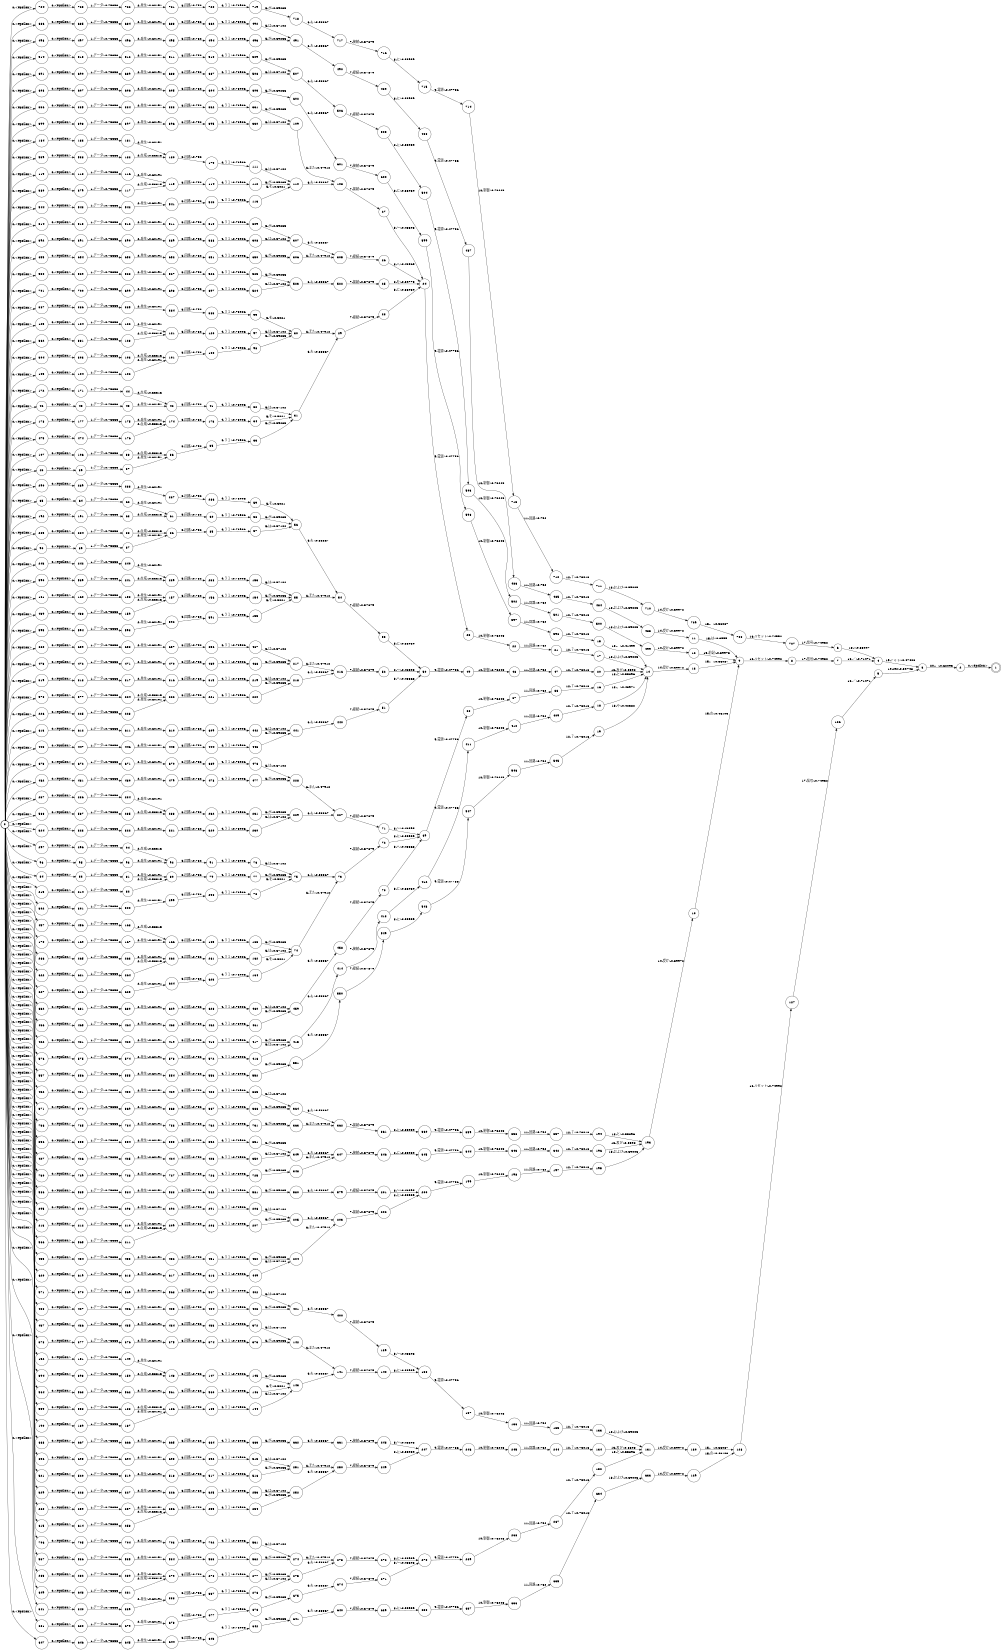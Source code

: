 digraph FST {
rankdir = LR;
size = "8.5,11";
label = "";
center = 1;
orientation = Portrait;
ranksep = "0.4";
nodesep = "0.25";
0 [label = "0", shape = circle, style = bold, fontsize = 14]
	0 -> 40 [label = "0:<epsilon>", fontsize = 14];
	0 -> 46 [label = "0:<epsilon>", fontsize = 14];
	0 -> 65 [label = "0:<epsilon>", fontsize = 14];
	0 -> 84 [label = "0:<epsilon>", fontsize = 14];
	0 -> 90 [label = "0:<epsilon>", fontsize = 14];
	0 -> 96 [label = "0:<epsilon>", fontsize = 14];
	0 -> 105 [label = "0:<epsilon>", fontsize = 14];
	0 -> 107 [label = "0:<epsilon>", fontsize = 14];
	0 -> 119 [label = "0:<epsilon>", fontsize = 14];
	0 -> 125 [label = "0:<epsilon>", fontsize = 14];
	0 -> 152 [label = "0:<epsilon>", fontsize = 14];
	0 -> 161 [label = "0:<epsilon>", fontsize = 14];
	0 -> 170 [label = "0:<epsilon>", fontsize = 14];
	0 -> 172 [label = "0:<epsilon>", fontsize = 14];
	0 -> 178 [label = "0:<epsilon>", fontsize = 14];
	0 -> 184 [label = "0:<epsilon>", fontsize = 14];
	0 -> 190 [label = "0:<epsilon>", fontsize = 14];
	0 -> 192 [label = "0:<epsilon>", fontsize = 14];
	0 -> 213 [label = "0:<epsilon>", fontsize = 14];
	0 -> 215 [label = "0:<epsilon>", fontsize = 14];
	0 -> 226 [label = "0:<epsilon>", fontsize = 14];
	0 -> 237 [label = "0:<epsilon>", fontsize = 14];
	0 -> 243 [label = "0:<epsilon>", fontsize = 14];
	0 -> 260 [label = "0:<epsilon>", fontsize = 14];
	0 -> 266 [label = "0:<epsilon>", fontsize = 14];
	0 -> 283 [label = "0:<epsilon>", fontsize = 14];
	0 -> 285 [label = "0:<epsilon>", fontsize = 14];
	0 -> 290 [label = "0:<epsilon>", fontsize = 14];
	0 -> 295 [label = "0:<epsilon>", fontsize = 14];
	0 -> 297 [label = "0:<epsilon>", fontsize = 14];
	0 -> 302 [label = "0:<epsilon>", fontsize = 14];
	0 -> 304 [label = "0:<epsilon>", fontsize = 14];
	0 -> 314 [label = "0:<epsilon>", fontsize = 14];
	0 -> 319 [label = "0:<epsilon>", fontsize = 14];
	0 -> 324 [label = "0:<epsilon>", fontsize = 14];
	0 -> 329 [label = "0:<epsilon>", fontsize = 14];
	0 -> 336 [label = "0:<epsilon>", fontsize = 14];
	0 -> 341 [label = "0:<epsilon>", fontsize = 14];
	0 -> 356 [label = "0:<epsilon>", fontsize = 14];
	0 -> 371 [label = "0:<epsilon>", fontsize = 14];
	0 -> 378 [label = "0:<epsilon>", fontsize = 14];
	0 -> 380 [label = "0:<epsilon>", fontsize = 14];
	0 -> 382 [label = "0:<epsilon>", fontsize = 14];
	0 -> 387 [label = "0:<epsilon>", fontsize = 14];
	0 -> 392 [label = "0:<epsilon>", fontsize = 14];
	0 -> 394 [label = "0:<epsilon>", fontsize = 14];
	0 -> 399 [label = "0:<epsilon>", fontsize = 14];
	0 -> 408 [label = "0:<epsilon>", fontsize = 14];
	0 -> 422 [label = "0:<epsilon>", fontsize = 14];
	0 -> 427 [label = "0:<epsilon>", fontsize = 14];
	0 -> 432 [label = "0:<epsilon>", fontsize = 14];
	0 -> 437 [label = "0:<epsilon>", fontsize = 14];
	0 -> 439 [label = "0:<epsilon>", fontsize = 14];
	0 -> 448 [label = "0:<epsilon>", fontsize = 14];
	0 -> 455 [label = "0:<epsilon>", fontsize = 14];
	0 -> 457 [label = "0:<epsilon>", fontsize = 14];
	0 -> 466 [label = "0:<epsilon>", fontsize = 14];
	0 -> 473 [label = "0:<epsilon>", fontsize = 14];
	0 -> 475 [label = "0:<epsilon>", fontsize = 14];
	0 -> 482 [label = "0:<epsilon>", fontsize = 14];
	0 -> 498 [label = "0:<epsilon>", fontsize = 14];
	0 -> 514 [label = "0:<epsilon>", fontsize = 14];
	0 -> 521 [label = "0:<epsilon>", fontsize = 14];
	0 -> 530 [label = "0:<epsilon>", fontsize = 14];
	0 -> 537 [label = "0:<epsilon>", fontsize = 14];
	0 -> 539 [label = "0:<epsilon>", fontsize = 14];
	0 -> 544 [label = "0:<epsilon>", fontsize = 14];
	0 -> 557 [label = "0:<epsilon>", fontsize = 14];
	0 -> 559 [label = "0:<epsilon>", fontsize = 14];
	0 -> 564 [label = "0:<epsilon>", fontsize = 14];
	0 -> 566 [label = "0:<epsilon>", fontsize = 14];
	0 -> 571 [label = "0:<epsilon>", fontsize = 14];
	0 -> 576 [label = "0:<epsilon>", fontsize = 14];
	0 -> 578 [label = "0:<epsilon>", fontsize = 14];
	0 -> 586 [label = "0:<epsilon>", fontsize = 14];
	0 -> 588 [label = "0:<epsilon>", fontsize = 14];
	0 -> 590 [label = "0:<epsilon>", fontsize = 14];
	0 -> 595 [label = "0:<epsilon>", fontsize = 14];
	0 -> 608 [label = "0:<epsilon>", fontsize = 14];
	0 -> 613 [label = "0:<epsilon>", fontsize = 14];
	0 -> 615 [label = "0:<epsilon>", fontsize = 14];
	0 -> 620 [label = "0:<epsilon>", fontsize = 14];
	0 -> 622 [label = "0:<epsilon>", fontsize = 14];
	0 -> 627 [label = "0:<epsilon>", fontsize = 14];
	0 -> 632 [label = "0:<epsilon>", fontsize = 14];
	0 -> 647 [label = "0:<epsilon>", fontsize = 14];
	0 -> 649 [label = "0:<epsilon>", fontsize = 14];
	0 -> 655 [label = "0:<epsilon>", fontsize = 14];
	0 -> 660 [label = "0:<epsilon>", fontsize = 14];
	0 -> 668 [label = "0:<epsilon>", fontsize = 14];
	0 -> 673 [label = "0:<epsilon>", fontsize = 14];
	0 -> 681 [label = "0:<epsilon>", fontsize = 14];
	0 -> 686 [label = "0:<epsilon>", fontsize = 14];
	0 -> 691 [label = "0:<epsilon>", fontsize = 14];
	0 -> 696 [label = "0:<epsilon>", fontsize = 14];
	0 -> 701 [label = "0:<epsilon>", fontsize = 14];
	0 -> 706 [label = "0:<epsilon>", fontsize = 14];
	0 -> 724 [label = "0:<epsilon>", fontsize = 14];
	0 -> 730 [label = "0:<epsilon>", fontsize = 14];
	0 -> 736 [label = "0:<epsilon>", fontsize = 14];
1 [label = "1", shape = doublecircle, style = solid, fontsize = 14]
2 [label = "2", shape = circle, style = solid, fontsize = 14]
	2 -> 1 [label = "0:<epsilon>", fontsize = 14];
3 [label = "3", shape = circle, style = solid, fontsize = 14]
	3 -> 2 [label = "20:。/-0.62093", fontsize = 14];
4 [label = "4", shape = circle, style = solid, fontsize = 14]
	4 -> 3 [label = "19:ｒｅｓ/-0.47408", fontsize = 14];
5 [label = "5", shape = circle, style = solid, fontsize = 14]
	5 -> 3 [label = "19:res/-0.39748", fontsize = 14];
6 [label = "6", shape = circle, style = solid, fontsize = 14]
	6 -> 4 [label = "18://-0.53097", fontsize = 14];
7 [label = "7", shape = circle, style = solid, fontsize = 14]
	7 -> 4 [label = "18:／/-0.71471", fontsize = 14];
8 [label = "8", shape = circle, style = solid, fontsize = 14]
	8 -> 7 [label = "17:信号/-0.74932", fontsize = 14];
9 [label = "9", shape = circle, style = solid, fontsize = 14]
	9 -> 8 [label = "16:リセット/-0.74992", fontsize = 14];
10 [label = "10", shape = circle, style = solid, fontsize = 14]
	10 -> 9 [label = "15:の/-0.46103", fontsize = 14];
11 [label = "11", shape = circle, style = solid, fontsize = 14]
	11 -> 9 [label = "15:は/-0.3999", fontsize = 14];
12 [label = "12", shape = circle, style = solid, fontsize = 14]
	12 -> 9 [label = "15:前記/-0.39973", fontsize = 14];
13 [label = "13", shape = circle, style = solid, fontsize = 14]
	13 -> 9 [label = "15:、/-0.56087", fontsize = 14];
14 [label = "14", shape = circle, style = solid, fontsize = 14]
	14 -> 13 [label = "14:受け/-0.39972", fontsize = 14];
15 [label = "15", shape = circle, style = solid, fontsize = 14]
	15 -> 14 [label = "13:、/-0.41499", fontsize = 14];
16 [label = "16", shape = circle, style = solid, fontsize = 14]
	16 -> 14 [label = "13:と/-0.55896", fontsize = 14];
17 [label = "17", shape = circle, style = solid, fontsize = 14]
	17 -> 14 [label = "13:および/-0.59005", fontsize = 14];
18 [label = "18", shape = circle, style = solid, fontsize = 14]
	18 -> 14 [label = "13:，/-0.43971", fontsize = 14];
19 [label = "19", shape = circle, style = solid, fontsize = 14]
	19 -> 14 [label = "13:や/-0.42382", fontsize = 14];
20 [label = "20", shape = circle, style = solid, fontsize = 14]
	20 -> 14 [label = "13:及び/-0.5598", fontsize = 14];
21 [label = "21", shape = circle, style = solid, fontsize = 14]
	21 -> 17 [label = "12:７/-0.73016", fontsize = 14];
22 [label = "22", shape = circle, style = solid, fontsize = 14]
	22 -> 21 [label = "11:回路/-0.752", fontsize = 14];
23 [label = "23", shape = circle, style = solid, fontsize = 14]
	23 -> 22 [label = "10:制御/-0.73248", fontsize = 14];
24 [label = "24", shape = circle, style = solid, fontsize = 14]
	24 -> 23 [label = "9:電源/-0.47756", fontsize = 14];
25 [label = "25", shape = circle, style = solid, fontsize = 14]
	25 -> 24 [label = "8:を/-0.39775", fontsize = 14];
26 [label = "26", shape = circle, style = solid, fontsize = 14]
	26 -> 24 [label = "8:へ/-0.43565", fontsize = 14];
27 [label = "27", shape = circle, style = solid, fontsize = 14]
	27 -> 24 [label = "8:〜/-0.48595", fontsize = 14];
28 [label = "28", shape = circle, style = solid, fontsize = 14]
	28 -> 24 [label = "8:に/-0.55959", fontsize = 14];
29 [label = "29", shape = circle, style = solid, fontsize = 14]
	29 -> 28 [label = "7:接続/-0.57879", fontsize = 14];
30 [label = "30", shape = circle, style = solid, fontsize = 14]
	30 -> 29 [label = "6:また/-0.47912", fontsize = 14];
31 [label = "31", shape = circle, style = solid, fontsize = 14]
	31 -> 29 [label = "6:も/-0.53367", fontsize = 14];
32 [label = "32", shape = circle, style = solid, fontsize = 14]
	32 -> 31 [label = "5:は/-0.57102", fontsize = 14];
33 [label = "33", shape = circle, style = solid, fontsize = 14]
	33 -> 31 [label = "5:が/-0.59235", fontsize = 14];
34 [label = "34", shape = circle, style = solid, fontsize = 14]
	34 -> 31 [label = "5:を/-0.5021", fontsize = 14];
35 [label = "35", shape = circle, style = solid, fontsize = 14]
	35 -> 33 [label = "4:３１/-0.73906", fontsize = 14];
36 [label = "36", shape = circle, style = solid, fontsize = 14]
	36 -> 35 [label = "3:回路/-0.752", fontsize = 14];
37 [label = "37", shape = circle, style = solid, fontsize = 14]
	37 -> 36 [label = "2:発生/-0.60191", fontsize = 14];
38 [label = "38", shape = circle, style = solid, fontsize = 14]
	38 -> 36 [label = "2:生成/-0.53315", fontsize = 14];
39 [label = "39", shape = circle, style = solid, fontsize = 14]
	39 -> 37 [label = "1:データ/-0.75353", fontsize = 14];
40 [label = "40", shape = circle, style = solid, fontsize = 14]
	40 -> 39 [label = "0:<epsilon>", fontsize = 14];
41 [label = "41", shape = circle, style = solid, fontsize = 14]
	41 -> 32 [label = "4:３１/-0.73906", fontsize = 14];
42 [label = "42", shape = circle, style = solid, fontsize = 14]
	42 -> 41 [label = "3:回路/-0.752", fontsize = 14];
43 [label = "43", shape = circle, style = solid, fontsize = 14]
	43 -> 42 [label = "2:発生/-0.60191", fontsize = 14];
44 [label = "44", shape = circle, style = solid, fontsize = 14]
	44 -> 42 [label = "2:生成/-0.53315", fontsize = 14];
45 [label = "45", shape = circle, style = solid, fontsize = 14]
	45 -> 43 [label = "1:データ/-0.75353", fontsize = 14];
46 [label = "46", shape = circle, style = solid, fontsize = 14]
	46 -> 45 [label = "0:<epsilon>", fontsize = 14];
47 [label = "47", shape = circle, style = solid, fontsize = 14]
	47 -> 20 [label = "12:７/-0.73016", fontsize = 14];
48 [label = "48", shape = circle, style = solid, fontsize = 14]
	48 -> 47 [label = "11:回路/-0.752", fontsize = 14];
49 [label = "49", shape = circle, style = solid, fontsize = 14]
	49 -> 48 [label = "10:制御/-0.73248", fontsize = 14];
50 [label = "50", shape = circle, style = solid, fontsize = 14]
	50 -> 49 [label = "9:電源/-0.47756", fontsize = 14];
51 [label = "51", shape = circle, style = solid, fontsize = 14]
	51 -> 50 [label = "8:へ/-0.43565", fontsize = 14];
52 [label = "52", shape = circle, style = solid, fontsize = 14]
	52 -> 50 [label = "8:〜/-0.48595", fontsize = 14];
53 [label = "53", shape = circle, style = solid, fontsize = 14]
	53 -> 50 [label = "8:に/-0.55959", fontsize = 14];
54 [label = "54", shape = circle, style = solid, fontsize = 14]
	54 -> 53 [label = "7:接続/-0.57879", fontsize = 14];
55 [label = "55", shape = circle, style = solid, fontsize = 14]
	55 -> 54 [label = "6:また/-0.47912", fontsize = 14];
56 [label = "56", shape = circle, style = solid, fontsize = 14]
	56 -> 54 [label = "6:も/-0.53367", fontsize = 14];
57 [label = "57", shape = circle, style = solid, fontsize = 14]
	57 -> 56 [label = "5:は/-0.57102", fontsize = 14];
58 [label = "58", shape = circle, style = solid, fontsize = 14]
	58 -> 56 [label = "5:が/-0.59235", fontsize = 14];
59 [label = "59", shape = circle, style = solid, fontsize = 14]
	59 -> 56 [label = "5:を/-0.5021", fontsize = 14];
60 [label = "60", shape = circle, style = solid, fontsize = 14]
	60 -> 58 [label = "4:３１/-0.73906", fontsize = 14];
61 [label = "61", shape = circle, style = solid, fontsize = 14]
	61 -> 60 [label = "3:回路/-0.752", fontsize = 14];
62 [label = "62", shape = circle, style = solid, fontsize = 14]
	62 -> 61 [label = "2:発生/-0.60191", fontsize = 14];
63 [label = "63", shape = circle, style = solid, fontsize = 14]
	63 -> 61 [label = "2:生成/-0.53315", fontsize = 14];
64 [label = "64", shape = circle, style = solid, fontsize = 14]
	64 -> 62 [label = "1:データ/-0.75353", fontsize = 14];
65 [label = "65", shape = circle, style = solid, fontsize = 14]
	65 -> 64 [label = "0:<epsilon>", fontsize = 14];
66 [label = "66", shape = circle, style = solid, fontsize = 14]
	66 -> 16 [label = "12:７/-0.73016", fontsize = 14];
67 [label = "67", shape = circle, style = solid, fontsize = 14]
	67 -> 66 [label = "11:回路/-0.752", fontsize = 14];
68 [label = "68", shape = circle, style = solid, fontsize = 14]
	68 -> 67 [label = "10:制御/-0.73248", fontsize = 14];
69 [label = "69", shape = circle, style = solid, fontsize = 14]
	69 -> 68 [label = "9:電源/-0.47756", fontsize = 14];
70 [label = "70", shape = circle, style = solid, fontsize = 14]
	70 -> 69 [label = "8:へ/-0.43565", fontsize = 14];
71 [label = "71", shape = circle, style = solid, fontsize = 14]
	71 -> 69 [label = "8:〜/-0.48595", fontsize = 14];
72 [label = "72", shape = circle, style = solid, fontsize = 14]
	72 -> 69 [label = "8:に/-0.55959", fontsize = 14];
73 [label = "73", shape = circle, style = solid, fontsize = 14]
	73 -> 72 [label = "7:接続/-0.57879", fontsize = 14];
74 [label = "74", shape = circle, style = solid, fontsize = 14]
	74 -> 73 [label = "6:また/-0.47912", fontsize = 14];
75 [label = "75", shape = circle, style = solid, fontsize = 14]
	75 -> 73 [label = "6:も/-0.53367", fontsize = 14];
76 [label = "76", shape = circle, style = solid, fontsize = 14]
	76 -> 75 [label = "5:は/-0.57102", fontsize = 14];
77 [label = "77", shape = circle, style = solid, fontsize = 14]
	77 -> 75 [label = "5:が/-0.59235", fontsize = 14];
78 [label = "78", shape = circle, style = solid, fontsize = 14]
	78 -> 75 [label = "5:を/-0.5021", fontsize = 14];
79 [label = "79", shape = circle, style = solid, fontsize = 14]
	79 -> 77 [label = "4:３１/-0.73906", fontsize = 14];
80 [label = "80", shape = circle, style = solid, fontsize = 14]
	80 -> 79 [label = "3:回路/-0.752", fontsize = 14];
81 [label = "81", shape = circle, style = solid, fontsize = 14]
	81 -> 80 [label = "2:発生/-0.60191", fontsize = 14];
82 [label = "82", shape = circle, style = solid, fontsize = 14]
	82 -> 80 [label = "2:生成/-0.53315", fontsize = 14];
83 [label = "83", shape = circle, style = solid, fontsize = 14]
	83 -> 81 [label = "1:データ/-0.75353", fontsize = 14];
84 [label = "84", shape = circle, style = solid, fontsize = 14]
	84 -> 83 [label = "0:<epsilon>", fontsize = 14];
85 [label = "85", shape = circle, style = solid, fontsize = 14]
	85 -> 57 [label = "4:３１/-0.73906", fontsize = 14];
86 [label = "86", shape = circle, style = solid, fontsize = 14]
	86 -> 85 [label = "3:回路/-0.752", fontsize = 14];
87 [label = "87", shape = circle, style = solid, fontsize = 14]
	87 -> 86 [label = "2:発生/-0.60191", fontsize = 14];
88 [label = "88", shape = circle, style = solid, fontsize = 14]
	88 -> 86 [label = "2:生成/-0.53315", fontsize = 14];
89 [label = "89", shape = circle, style = solid, fontsize = 14]
	89 -> 87 [label = "1:データ/-0.75353", fontsize = 14];
90 [label = "90", shape = circle, style = solid, fontsize = 14]
	90 -> 89 [label = "0:<epsilon>", fontsize = 14];
91 [label = "91", shape = circle, style = solid, fontsize = 14]
	91 -> 76 [label = "4:３１/-0.73906", fontsize = 14];
92 [label = "92", shape = circle, style = solid, fontsize = 14]
	92 -> 91 [label = "3:回路/-0.752", fontsize = 14];
93 [label = "93", shape = circle, style = solid, fontsize = 14]
	93 -> 92 [label = "2:発生/-0.60191", fontsize = 14];
94 [label = "94", shape = circle, style = solid, fontsize = 14]
	94 -> 92 [label = "2:生成/-0.53315", fontsize = 14];
95 [label = "95", shape = circle, style = solid, fontsize = 14]
	95 -> 93 [label = "1:データ/-0.75353", fontsize = 14];
96 [label = "96", shape = circle, style = solid, fontsize = 14]
	96 -> 95 [label = "0:<epsilon>", fontsize = 14];
97 [label = "97", shape = circle, style = solid, fontsize = 14]
	97 -> 30 [label = "5:は/-0.57102", fontsize = 14];
98 [label = "98", shape = circle, style = solid, fontsize = 14]
	98 -> 30 [label = "5:が/-0.59235", fontsize = 14];
99 [label = "99", shape = circle, style = solid, fontsize = 14]
	99 -> 30 [label = "5:を/-0.5021", fontsize = 14];
100 [label = "100", shape = circle, style = solid, fontsize = 14]
	100 -> 98 [label = "4:３１/-0.73906", fontsize = 14];
101 [label = "101", shape = circle, style = solid, fontsize = 14]
	101 -> 100 [label = "3:回路/-0.752", fontsize = 14];
102 [label = "102", shape = circle, style = solid, fontsize = 14]
	102 -> 101 [label = "2:発生/-0.60191", fontsize = 14];
103 [label = "103", shape = circle, style = solid, fontsize = 14]
	103 -> 101 [label = "2:生成/-0.53315", fontsize = 14];
104 [label = "104", shape = circle, style = solid, fontsize = 14]
	104 -> 102 [label = "1:データ/-0.75353", fontsize = 14];
105 [label = "105", shape = circle, style = solid, fontsize = 14]
	105 -> 104 [label = "0:<epsilon>", fontsize = 14];
106 [label = "106", shape = circle, style = solid, fontsize = 14]
	106 -> 38 [label = "1:データ/-0.75353", fontsize = 14];
107 [label = "107", shape = circle, style = solid, fontsize = 14]
	107 -> 106 [label = "0:<epsilon>", fontsize = 14];
108 [label = "108", shape = circle, style = solid, fontsize = 14]
	108 -> 27 [label = "7:接続/-0.57879", fontsize = 14];
109 [label = "109", shape = circle, style = solid, fontsize = 14]
	109 -> 108 [label = "6:また/-0.47912", fontsize = 14];
110 [label = "110", shape = circle, style = solid, fontsize = 14]
	110 -> 108 [label = "6:も/-0.53367", fontsize = 14];
111 [label = "111", shape = circle, style = solid, fontsize = 14]
	111 -> 110 [label = "5:は/-0.57102", fontsize = 14];
112 [label = "112", shape = circle, style = solid, fontsize = 14]
	112 -> 110 [label = "5:が/-0.59235", fontsize = 14];
113 [label = "113", shape = circle, style = solid, fontsize = 14]
	113 -> 110 [label = "5:を/-0.5021", fontsize = 14];
114 [label = "114", shape = circle, style = solid, fontsize = 14]
	114 -> 112 [label = "4:３１/-0.73906", fontsize = 14];
115 [label = "115", shape = circle, style = solid, fontsize = 14]
	115 -> 114 [label = "3:回路/-0.752", fontsize = 14];
116 [label = "116", shape = circle, style = solid, fontsize = 14]
	116 -> 115 [label = "2:発生/-0.60191", fontsize = 14];
117 [label = "117", shape = circle, style = solid, fontsize = 14]
	117 -> 115 [label = "2:生成/-0.53315", fontsize = 14];
118 [label = "118", shape = circle, style = solid, fontsize = 14]
	118 -> 116 [label = "1:データ/-0.75353", fontsize = 14];
119 [label = "119", shape = circle, style = solid, fontsize = 14]
	119 -> 118 [label = "0:<epsilon>", fontsize = 14];
120 [label = "120", shape = circle, style = solid, fontsize = 14]
	120 -> 97 [label = "4:３１/-0.73906", fontsize = 14];
121 [label = "121", shape = circle, style = solid, fontsize = 14]
	121 -> 120 [label = "3:回路/-0.752", fontsize = 14];
122 [label = "122", shape = circle, style = solid, fontsize = 14]
	122 -> 121 [label = "2:発生/-0.60191", fontsize = 14];
123 [label = "123", shape = circle, style = solid, fontsize = 14]
	123 -> 121 [label = "2:生成/-0.53315", fontsize = 14];
124 [label = "124", shape = circle, style = solid, fontsize = 14]
	124 -> 122 [label = "1:データ/-0.75353", fontsize = 14];
125 [label = "125", shape = circle, style = solid, fontsize = 14]
	125 -> 124 [label = "0:<epsilon>", fontsize = 14];
126 [label = "126", shape = circle, style = solid, fontsize = 14]
	126 -> 5 [label = "18:／/-0.71471", fontsize = 14];
127 [label = "127", shape = circle, style = solid, fontsize = 14]
	127 -> 126 [label = "17:信号/-0.74932", fontsize = 14];
128 [label = "128", shape = circle, style = solid, fontsize = 14]
	128 -> 127 [label = "16:リセット/-0.74992", fontsize = 14];
129 [label = "129", shape = circle, style = solid, fontsize = 14]
	129 -> 128 [label = "15:の/-0.46103", fontsize = 14];
130 [label = "130", shape = circle, style = solid, fontsize = 14]
	130 -> 128 [label = "15:、/-0.56087", fontsize = 14];
131 [label = "131", shape = circle, style = solid, fontsize = 14]
	131 -> 130 [label = "14:受け/-0.39972", fontsize = 14];
132 [label = "132", shape = circle, style = solid, fontsize = 14]
	132 -> 131 [label = "13:と/-0.55896", fontsize = 14];
133 [label = "133", shape = circle, style = solid, fontsize = 14]
	133 -> 131 [label = "13:および/-0.59005", fontsize = 14];
134 [label = "134", shape = circle, style = solid, fontsize = 14]
	134 -> 131 [label = "13:及び/-0.5598", fontsize = 14];
135 [label = "135", shape = circle, style = solid, fontsize = 14]
	135 -> 133 [label = "12:７/-0.73016", fontsize = 14];
136 [label = "136", shape = circle, style = solid, fontsize = 14]
	136 -> 135 [label = "11:回路/-0.752", fontsize = 14];
137 [label = "137", shape = circle, style = solid, fontsize = 14]
	137 -> 136 [label = "10:制御/-0.73248", fontsize = 14];
138 [label = "138", shape = circle, style = solid, fontsize = 14]
	138 -> 137 [label = "9:電源/-0.47756", fontsize = 14];
139 [label = "139", shape = circle, style = solid, fontsize = 14]
	139 -> 138 [label = "8:〜/-0.48595", fontsize = 14];
140 [label = "140", shape = circle, style = solid, fontsize = 14]
	140 -> 138 [label = "8:に/-0.55959", fontsize = 14];
141 [label = "141", shape = circle, style = solid, fontsize = 14]
	141 -> 140 [label = "7:接続/-0.57879", fontsize = 14];
142 [label = "142", shape = circle, style = solid, fontsize = 14]
	142 -> 141 [label = "6:また/-0.47912", fontsize = 14];
143 [label = "143", shape = circle, style = solid, fontsize = 14]
	143 -> 141 [label = "6:も/-0.53367", fontsize = 14];
144 [label = "144", shape = circle, style = solid, fontsize = 14]
	144 -> 143 [label = "5:は/-0.57102", fontsize = 14];
145 [label = "145", shape = circle, style = solid, fontsize = 14]
	145 -> 143 [label = "5:が/-0.59235", fontsize = 14];
146 [label = "146", shape = circle, style = solid, fontsize = 14]
	146 -> 143 [label = "5:を/-0.5021", fontsize = 14];
147 [label = "147", shape = circle, style = solid, fontsize = 14]
	147 -> 145 [label = "4:３１/-0.73906", fontsize = 14];
148 [label = "148", shape = circle, style = solid, fontsize = 14]
	148 -> 147 [label = "3:回路/-0.752", fontsize = 14];
149 [label = "149", shape = circle, style = solid, fontsize = 14]
	149 -> 148 [label = "2:発生/-0.60191", fontsize = 14];
150 [label = "150", shape = circle, style = solid, fontsize = 14]
	150 -> 148 [label = "2:生成/-0.53315", fontsize = 14];
151 [label = "151", shape = circle, style = solid, fontsize = 14]
	151 -> 149 [label = "1:データ/-0.75353", fontsize = 14];
152 [label = "152", shape = circle, style = solid, fontsize = 14]
	152 -> 151 [label = "0:<epsilon>", fontsize = 14];
153 [label = "153", shape = circle, style = solid, fontsize = 14]
	153 -> 55 [label = "5:は/-0.57102", fontsize = 14];
154 [label = "154", shape = circle, style = solid, fontsize = 14]
	154 -> 55 [label = "5:が/-0.59235", fontsize = 14];
155 [label = "155", shape = circle, style = solid, fontsize = 14]
	155 -> 55 [label = "5:を/-0.5021", fontsize = 14];
156 [label = "156", shape = circle, style = solid, fontsize = 14]
	156 -> 154 [label = "4:３１/-0.73906", fontsize = 14];
157 [label = "157", shape = circle, style = solid, fontsize = 14]
	157 -> 156 [label = "3:回路/-0.752", fontsize = 14];
158 [label = "158", shape = circle, style = solid, fontsize = 14]
	158 -> 157 [label = "2:発生/-0.60191", fontsize = 14];
159 [label = "159", shape = circle, style = solid, fontsize = 14]
	159 -> 157 [label = "2:生成/-0.53315", fontsize = 14];
160 [label = "160", shape = circle, style = solid, fontsize = 14]
	160 -> 158 [label = "1:データ/-0.75353", fontsize = 14];
161 [label = "161", shape = circle, style = solid, fontsize = 14]
	161 -> 160 [label = "0:<epsilon>", fontsize = 14];
162 [label = "162", shape = circle, style = solid, fontsize = 14]
	162 -> 74 [label = "5:は/-0.57102", fontsize = 14];
163 [label = "163", shape = circle, style = solid, fontsize = 14]
	163 -> 74 [label = "5:が/-0.59235", fontsize = 14];
164 [label = "164", shape = circle, style = solid, fontsize = 14]
	164 -> 74 [label = "5:を/-0.5021", fontsize = 14];
165 [label = "165", shape = circle, style = solid, fontsize = 14]
	165 -> 163 [label = "4:３１/-0.73906", fontsize = 14];
166 [label = "166", shape = circle, style = solid, fontsize = 14]
	166 -> 165 [label = "3:回路/-0.752", fontsize = 14];
167 [label = "167", shape = circle, style = solid, fontsize = 14]
	167 -> 166 [label = "2:発生/-0.60191", fontsize = 14];
168 [label = "168", shape = circle, style = solid, fontsize = 14]
	168 -> 166 [label = "2:生成/-0.53315", fontsize = 14];
169 [label = "169", shape = circle, style = solid, fontsize = 14]
	169 -> 167 [label = "1:データ/-0.75353", fontsize = 14];
170 [label = "170", shape = circle, style = solid, fontsize = 14]
	170 -> 169 [label = "0:<epsilon>", fontsize = 14];
171 [label = "171", shape = circle, style = solid, fontsize = 14]
	171 -> 44 [label = "1:データ/-0.75353", fontsize = 14];
172 [label = "172", shape = circle, style = solid, fontsize = 14]
	172 -> 171 [label = "0:<epsilon>", fontsize = 14];
173 [label = "173", shape = circle, style = solid, fontsize = 14]
	173 -> 34 [label = "4:３１/-0.73906", fontsize = 14];
174 [label = "174", shape = circle, style = solid, fontsize = 14]
	174 -> 173 [label = "3:回路/-0.752", fontsize = 14];
175 [label = "175", shape = circle, style = solid, fontsize = 14]
	175 -> 174 [label = "2:発生/-0.60191", fontsize = 14];
176 [label = "176", shape = circle, style = solid, fontsize = 14]
	176 -> 174 [label = "2:生成/-0.53315", fontsize = 14];
177 [label = "177", shape = circle, style = solid, fontsize = 14]
	177 -> 175 [label = "1:データ/-0.75353", fontsize = 14];
178 [label = "178", shape = circle, style = solid, fontsize = 14]
	178 -> 177 [label = "0:<epsilon>", fontsize = 14];
179 [label = "179", shape = circle, style = solid, fontsize = 14]
	179 -> 111 [label = "4:３１/-0.73906", fontsize = 14];
180 [label = "180", shape = circle, style = solid, fontsize = 14]
	180 -> 179 [label = "3:回路/-0.752", fontsize = 14];
181 [label = "181", shape = circle, style = solid, fontsize = 14]
	181 -> 180 [label = "2:発生/-0.60191", fontsize = 14];
182 [label = "182", shape = circle, style = solid, fontsize = 14]
	182 -> 180 [label = "2:生成/-0.53315", fontsize = 14];
183 [label = "183", shape = circle, style = solid, fontsize = 14]
	183 -> 181 [label = "1:データ/-0.75353", fontsize = 14];
184 [label = "184", shape = circle, style = solid, fontsize = 14]
	184 -> 183 [label = "0:<epsilon>", fontsize = 14];
185 [label = "185", shape = circle, style = solid, fontsize = 14]
	185 -> 144 [label = "4:３１/-0.73906", fontsize = 14];
186 [label = "186", shape = circle, style = solid, fontsize = 14]
	186 -> 185 [label = "3:回路/-0.752", fontsize = 14];
187 [label = "187", shape = circle, style = solid, fontsize = 14]
	187 -> 186 [label = "2:発生/-0.60191", fontsize = 14];
188 [label = "188", shape = circle, style = solid, fontsize = 14]
	188 -> 186 [label = "2:生成/-0.53315", fontsize = 14];
189 [label = "189", shape = circle, style = solid, fontsize = 14]
	189 -> 187 [label = "1:データ/-0.75353", fontsize = 14];
190 [label = "190", shape = circle, style = solid, fontsize = 14]
	190 -> 189 [label = "0:<epsilon>", fontsize = 14];
191 [label = "191", shape = circle, style = solid, fontsize = 14]
	191 -> 63 [label = "1:データ/-0.75353", fontsize = 14];
192 [label = "192", shape = circle, style = solid, fontsize = 14]
	192 -> 191 [label = "0:<epsilon>", fontsize = 14];
193 [label = "193", shape = circle, style = solid, fontsize = 14]
	193 -> 10 [label = "14:受け/-0.39972", fontsize = 14];
194 [label = "194", shape = circle, style = solid, fontsize = 14]
	194 -> 193 [label = "13:と/-0.55896", fontsize = 14];
195 [label = "195", shape = circle, style = solid, fontsize = 14]
	195 -> 193 [label = "13:および/-0.59005", fontsize = 14];
196 [label = "196", shape = circle, style = solid, fontsize = 14]
	196 -> 193 [label = "13:及び/-0.5598", fontsize = 14];
197 [label = "197", shape = circle, style = solid, fontsize = 14]
	197 -> 195 [label = "12:７/-0.73016", fontsize = 14];
198 [label = "198", shape = circle, style = solid, fontsize = 14]
	198 -> 197 [label = "11:回路/-0.752", fontsize = 14];
199 [label = "199", shape = circle, style = solid, fontsize = 14]
	199 -> 198 [label = "10:制御/-0.73248", fontsize = 14];
200 [label = "200", shape = circle, style = solid, fontsize = 14]
	200 -> 199 [label = "9:電源/-0.47756", fontsize = 14];
201 [label = "201", shape = circle, style = solid, fontsize = 14]
	201 -> 200 [label = "8:〜/-0.48595", fontsize = 14];
202 [label = "202", shape = circle, style = solid, fontsize = 14]
	202 -> 200 [label = "8:に/-0.55959", fontsize = 14];
203 [label = "203", shape = circle, style = solid, fontsize = 14]
	203 -> 202 [label = "7:接続/-0.57879", fontsize = 14];
204 [label = "204", shape = circle, style = solid, fontsize = 14]
	204 -> 203 [label = "6:また/-0.47912", fontsize = 14];
205 [label = "205", shape = circle, style = solid, fontsize = 14]
	205 -> 203 [label = "6:も/-0.53367", fontsize = 14];
206 [label = "206", shape = circle, style = solid, fontsize = 14]
	206 -> 205 [label = "5:は/-0.57102", fontsize = 14];
207 [label = "207", shape = circle, style = solid, fontsize = 14]
	207 -> 205 [label = "5:が/-0.59235", fontsize = 14];
208 [label = "208", shape = circle, style = solid, fontsize = 14]
	208 -> 207 [label = "4:３１/-0.73906", fontsize = 14];
209 [label = "209", shape = circle, style = solid, fontsize = 14]
	209 -> 208 [label = "3:回路/-0.752", fontsize = 14];
210 [label = "210", shape = circle, style = solid, fontsize = 14]
	210 -> 209 [label = "2:発生/-0.60191", fontsize = 14];
211 [label = "211", shape = circle, style = solid, fontsize = 14]
	211 -> 209 [label = "2:生成/-0.53315", fontsize = 14];
212 [label = "212", shape = circle, style = solid, fontsize = 14]
	212 -> 210 [label = "1:データ/-0.75353", fontsize = 14];
213 [label = "213", shape = circle, style = solid, fontsize = 14]
	213 -> 212 [label = "0:<epsilon>", fontsize = 14];
214 [label = "214", shape = circle, style = solid, fontsize = 14]
	214 -> 82 [label = "1:データ/-0.75353", fontsize = 14];
215 [label = "215", shape = circle, style = solid, fontsize = 14]
	215 -> 214 [label = "0:<epsilon>", fontsize = 14];
216 [label = "216", shape = circle, style = solid, fontsize = 14]
	216 -> 52 [label = "7:接続/-0.57879", fontsize = 14];
217 [label = "217", shape = circle, style = solid, fontsize = 14]
	217 -> 216 [label = "6:また/-0.47912", fontsize = 14];
218 [label = "218", shape = circle, style = solid, fontsize = 14]
	218 -> 216 [label = "6:も/-0.53367", fontsize = 14];
219 [label = "219", shape = circle, style = solid, fontsize = 14]
	219 -> 218 [label = "5:は/-0.57102", fontsize = 14];
220 [label = "220", shape = circle, style = solid, fontsize = 14]
	220 -> 218 [label = "5:が/-0.59235", fontsize = 14];
221 [label = "221", shape = circle, style = solid, fontsize = 14]
	221 -> 220 [label = "4:３１/-0.73906", fontsize = 14];
222 [label = "222", shape = circle, style = solid, fontsize = 14]
	222 -> 221 [label = "3:回路/-0.752", fontsize = 14];
223 [label = "223", shape = circle, style = solid, fontsize = 14]
	223 -> 222 [label = "2:発生/-0.60191", fontsize = 14];
224 [label = "224", shape = circle, style = solid, fontsize = 14]
	224 -> 222 [label = "2:生成/-0.53315", fontsize = 14];
225 [label = "225", shape = circle, style = solid, fontsize = 14]
	225 -> 223 [label = "1:データ/-0.75353", fontsize = 14];
226 [label = "226", shape = circle, style = solid, fontsize = 14]
	226 -> 225 [label = "0:<epsilon>", fontsize = 14];
227 [label = "227", shape = circle, style = solid, fontsize = 14]
	227 -> 71 [label = "7:接続/-0.57879", fontsize = 14];
228 [label = "228", shape = circle, style = solid, fontsize = 14]
	228 -> 227 [label = "6:また/-0.47912", fontsize = 14];
229 [label = "229", shape = circle, style = solid, fontsize = 14]
	229 -> 227 [label = "6:も/-0.53367", fontsize = 14];
230 [label = "230", shape = circle, style = solid, fontsize = 14]
	230 -> 229 [label = "5:は/-0.57102", fontsize = 14];
231 [label = "231", shape = circle, style = solid, fontsize = 14]
	231 -> 229 [label = "5:が/-0.59235", fontsize = 14];
232 [label = "232", shape = circle, style = solid, fontsize = 14]
	232 -> 231 [label = "4:３１/-0.73906", fontsize = 14];
233 [label = "233", shape = circle, style = solid, fontsize = 14]
	233 -> 232 [label = "3:回路/-0.752", fontsize = 14];
234 [label = "234", shape = circle, style = solid, fontsize = 14]
	234 -> 233 [label = "2:発生/-0.60191", fontsize = 14];
235 [label = "235", shape = circle, style = solid, fontsize = 14]
	235 -> 233 [label = "2:生成/-0.53315", fontsize = 14];
236 [label = "236", shape = circle, style = solid, fontsize = 14]
	236 -> 234 [label = "1:データ/-0.75353", fontsize = 14];
237 [label = "237", shape = circle, style = solid, fontsize = 14]
	237 -> 236 [label = "0:<epsilon>", fontsize = 14];
238 [label = "238", shape = circle, style = solid, fontsize = 14]
	238 -> 153 [label = "4:３１/-0.73906", fontsize = 14];
239 [label = "239", shape = circle, style = solid, fontsize = 14]
	239 -> 238 [label = "3:回路/-0.752", fontsize = 14];
240 [label = "240", shape = circle, style = solid, fontsize = 14]
	240 -> 239 [label = "2:発生/-0.60191", fontsize = 14];
241 [label = "241", shape = circle, style = solid, fontsize = 14]
	241 -> 239 [label = "2:生成/-0.53315", fontsize = 14];
242 [label = "242", shape = circle, style = solid, fontsize = 14]
	242 -> 240 [label = "1:データ/-0.75353", fontsize = 14];
243 [label = "243", shape = circle, style = solid, fontsize = 14]
	243 -> 242 [label = "0:<epsilon>", fontsize = 14];
244 [label = "244", shape = circle, style = solid, fontsize = 14]
	244 -> 134 [label = "12:７/-0.73016", fontsize = 14];
245 [label = "245", shape = circle, style = solid, fontsize = 14]
	245 -> 244 [label = "11:回路/-0.752", fontsize = 14];
246 [label = "246", shape = circle, style = solid, fontsize = 14]
	246 -> 245 [label = "10:制御/-0.73248", fontsize = 14];
247 [label = "247", shape = circle, style = solid, fontsize = 14]
	247 -> 246 [label = "9:電源/-0.47756", fontsize = 14];
248 [label = "248", shape = circle, style = solid, fontsize = 14]
	248 -> 247 [label = "8:〜/-0.48595", fontsize = 14];
249 [label = "249", shape = circle, style = solid, fontsize = 14]
	249 -> 247 [label = "8:に/-0.55959", fontsize = 14];
250 [label = "250", shape = circle, style = solid, fontsize = 14]
	250 -> 249 [label = "7:接続/-0.57879", fontsize = 14];
251 [label = "251", shape = circle, style = solid, fontsize = 14]
	251 -> 250 [label = "6:また/-0.47912", fontsize = 14];
252 [label = "252", shape = circle, style = solid, fontsize = 14]
	252 -> 250 [label = "6:も/-0.53367", fontsize = 14];
253 [label = "253", shape = circle, style = solid, fontsize = 14]
	253 -> 252 [label = "5:は/-0.57102", fontsize = 14];
254 [label = "254", shape = circle, style = solid, fontsize = 14]
	254 -> 252 [label = "5:が/-0.59235", fontsize = 14];
255 [label = "255", shape = circle, style = solid, fontsize = 14]
	255 -> 254 [label = "4:３１/-0.73906", fontsize = 14];
256 [label = "256", shape = circle, style = solid, fontsize = 14]
	256 -> 255 [label = "3:回路/-0.752", fontsize = 14];
257 [label = "257", shape = circle, style = solid, fontsize = 14]
	257 -> 256 [label = "2:発生/-0.60191", fontsize = 14];
258 [label = "258", shape = circle, style = solid, fontsize = 14]
	258 -> 256 [label = "2:生成/-0.53315", fontsize = 14];
259 [label = "259", shape = circle, style = solid, fontsize = 14]
	259 -> 257 [label = "1:データ/-0.75353", fontsize = 14];
260 [label = "260", shape = circle, style = solid, fontsize = 14]
	260 -> 259 [label = "0:<epsilon>", fontsize = 14];
261 [label = "261", shape = circle, style = solid, fontsize = 14]
	261 -> 162 [label = "4:３１/-0.73906", fontsize = 14];
262 [label = "262", shape = circle, style = solid, fontsize = 14]
	262 -> 261 [label = "3:回路/-0.752", fontsize = 14];
263 [label = "263", shape = circle, style = solid, fontsize = 14]
	263 -> 262 [label = "2:発生/-0.60191", fontsize = 14];
264 [label = "264", shape = circle, style = solid, fontsize = 14]
	264 -> 262 [label = "2:生成/-0.53315", fontsize = 14];
265 [label = "265", shape = circle, style = solid, fontsize = 14]
	265 -> 263 [label = "1:データ/-0.75353", fontsize = 14];
266 [label = "266", shape = circle, style = solid, fontsize = 14]
	266 -> 265 [label = "0:<epsilon>", fontsize = 14];
267 [label = "267", shape = circle, style = solid, fontsize = 14]
	267 -> 132 [label = "12:７/-0.73016", fontsize = 14];
268 [label = "268", shape = circle, style = solid, fontsize = 14]
	268 -> 267 [label = "11:回路/-0.752", fontsize = 14];
269 [label = "269", shape = circle, style = solid, fontsize = 14]
	269 -> 268 [label = "10:制御/-0.73248", fontsize = 14];
270 [label = "270", shape = circle, style = solid, fontsize = 14]
	270 -> 269 [label = "9:電源/-0.47756", fontsize = 14];
271 [label = "271", shape = circle, style = solid, fontsize = 14]
	271 -> 270 [label = "8:〜/-0.48595", fontsize = 14];
272 [label = "272", shape = circle, style = solid, fontsize = 14]
	272 -> 270 [label = "8:に/-0.55959", fontsize = 14];
273 [label = "273", shape = circle, style = solid, fontsize = 14]
	273 -> 272 [label = "7:接続/-0.57879", fontsize = 14];
274 [label = "274", shape = circle, style = solid, fontsize = 14]
	274 -> 273 [label = "6:また/-0.47912", fontsize = 14];
275 [label = "275", shape = circle, style = solid, fontsize = 14]
	275 -> 273 [label = "6:も/-0.53367", fontsize = 14];
276 [label = "276", shape = circle, style = solid, fontsize = 14]
	276 -> 275 [label = "5:は/-0.57102", fontsize = 14];
277 [label = "277", shape = circle, style = solid, fontsize = 14]
	277 -> 275 [label = "5:が/-0.59235", fontsize = 14];
278 [label = "278", shape = circle, style = solid, fontsize = 14]
	278 -> 277 [label = "4:３１/-0.73906", fontsize = 14];
279 [label = "279", shape = circle, style = solid, fontsize = 14]
	279 -> 278 [label = "3:回路/-0.752", fontsize = 14];
280 [label = "280", shape = circle, style = solid, fontsize = 14]
	280 -> 279 [label = "2:発生/-0.60191", fontsize = 14];
281 [label = "281", shape = circle, style = solid, fontsize = 14]
	281 -> 279 [label = "2:生成/-0.53315", fontsize = 14];
282 [label = "282", shape = circle, style = solid, fontsize = 14]
	282 -> 280 [label = "1:データ/-0.75353", fontsize = 14];
283 [label = "283", shape = circle, style = solid, fontsize = 14]
	283 -> 282 [label = "0:<epsilon>", fontsize = 14];
284 [label = "284", shape = circle, style = solid, fontsize = 14]
	284 -> 88 [label = "1:データ/-0.75353", fontsize = 14];
285 [label = "285", shape = circle, style = solid, fontsize = 14]
	285 -> 284 [label = "0:<epsilon>", fontsize = 14];
286 [label = "286", shape = circle, style = solid, fontsize = 14]
	286 -> 59 [label = "4:３１/-0.73906", fontsize = 14];
287 [label = "287", shape = circle, style = solid, fontsize = 14]
	287 -> 286 [label = "3:回路/-0.752", fontsize = 14];
288 [label = "288", shape = circle, style = solid, fontsize = 14]
	288 -> 287 [label = "2:発生/-0.60191", fontsize = 14];
289 [label = "289", shape = circle, style = solid, fontsize = 14]
	289 -> 288 [label = "1:データ/-0.75353", fontsize = 14];
290 [label = "290", shape = circle, style = solid, fontsize = 14]
	290 -> 289 [label = "0:<epsilon>", fontsize = 14];
291 [label = "291", shape = circle, style = solid, fontsize = 14]
	291 -> 206 [label = "4:３１/-0.73906", fontsize = 14];
292 [label = "292", shape = circle, style = solid, fontsize = 14]
	292 -> 291 [label = "3:回路/-0.752", fontsize = 14];
293 [label = "293", shape = circle, style = solid, fontsize = 14]
	293 -> 292 [label = "2:発生/-0.60191", fontsize = 14];
294 [label = "294", shape = circle, style = solid, fontsize = 14]
	294 -> 293 [label = "1:データ/-0.75353", fontsize = 14];
295 [label = "295", shape = circle, style = solid, fontsize = 14]
	295 -> 294 [label = "0:<epsilon>", fontsize = 14];
296 [label = "296", shape = circle, style = solid, fontsize = 14]
	296 -> 94 [label = "1:データ/-0.75353", fontsize = 14];
297 [label = "297", shape = circle, style = solid, fontsize = 14]
	297 -> 296 [label = "0:<epsilon>", fontsize = 14];
298 [label = "298", shape = circle, style = solid, fontsize = 14]
	298 -> 78 [label = "4:３１/-0.73906", fontsize = 14];
299 [label = "299", shape = circle, style = solid, fontsize = 14]
	299 -> 298 [label = "3:回路/-0.752", fontsize = 14];
300 [label = "300", shape = circle, style = solid, fontsize = 14]
	300 -> 299 [label = "2:発生/-0.60191", fontsize = 14];
301 [label = "301", shape = circle, style = solid, fontsize = 14]
	301 -> 300 [label = "1:データ/-0.75353", fontsize = 14];
302 [label = "302", shape = circle, style = solid, fontsize = 14]
	302 -> 301 [label = "0:<epsilon>", fontsize = 14];
303 [label = "303", shape = circle, style = solid, fontsize = 14]
	303 -> 103 [label = "1:データ/-0.75353", fontsize = 14];
304 [label = "304", shape = circle, style = solid, fontsize = 14]
	304 -> 303 [label = "0:<epsilon>", fontsize = 14];
305 [label = "305", shape = circle, style = solid, fontsize = 14]
	305 -> 26 [label = "7:接続/-0.57879", fontsize = 14];
306 [label = "306", shape = circle, style = solid, fontsize = 14]
	306 -> 305 [label = "6:また/-0.47912", fontsize = 14];
307 [label = "307", shape = circle, style = solid, fontsize = 14]
	307 -> 305 [label = "6:も/-0.53367", fontsize = 14];
308 [label = "308", shape = circle, style = solid, fontsize = 14]
	308 -> 307 [label = "5:は/-0.57102", fontsize = 14];
309 [label = "309", shape = circle, style = solid, fontsize = 14]
	309 -> 307 [label = "5:が/-0.59235", fontsize = 14];
310 [label = "310", shape = circle, style = solid, fontsize = 14]
	310 -> 309 [label = "4:３１/-0.73906", fontsize = 14];
311 [label = "311", shape = circle, style = solid, fontsize = 14]
	311 -> 310 [label = "3:回路/-0.752", fontsize = 14];
312 [label = "312", shape = circle, style = solid, fontsize = 14]
	312 -> 311 [label = "2:発生/-0.60191", fontsize = 14];
313 [label = "313", shape = circle, style = solid, fontsize = 14]
	313 -> 312 [label = "1:データ/-0.75353", fontsize = 14];
314 [label = "314", shape = circle, style = solid, fontsize = 14]
	314 -> 313 [label = "0:<epsilon>", fontsize = 14];
315 [label = "315", shape = circle, style = solid, fontsize = 14]
	315 -> 219 [label = "4:３１/-0.73906", fontsize = 14];
316 [label = "316", shape = circle, style = solid, fontsize = 14]
	316 -> 315 [label = "3:回路/-0.752", fontsize = 14];
317 [label = "317", shape = circle, style = solid, fontsize = 14]
	317 -> 316 [label = "2:発生/-0.60191", fontsize = 14];
318 [label = "318", shape = circle, style = solid, fontsize = 14]
	318 -> 317 [label = "1:データ/-0.75353", fontsize = 14];
319 [label = "319", shape = circle, style = solid, fontsize = 14]
	319 -> 318 [label = "0:<epsilon>", fontsize = 14];
320 [label = "320", shape = circle, style = solid, fontsize = 14]
	320 -> 230 [label = "4:３１/-0.73906", fontsize = 14];
321 [label = "321", shape = circle, style = solid, fontsize = 14]
	321 -> 320 [label = "3:回路/-0.752", fontsize = 14];
322 [label = "322", shape = circle, style = solid, fontsize = 14]
	322 -> 321 [label = "2:発生/-0.60191", fontsize = 14];
323 [label = "323", shape = circle, style = solid, fontsize = 14]
	323 -> 322 [label = "1:データ/-0.75353", fontsize = 14];
324 [label = "324", shape = circle, style = solid, fontsize = 14]
	324 -> 323 [label = "0:<epsilon>", fontsize = 14];
325 [label = "325", shape = circle, style = solid, fontsize = 14]
	325 -> 253 [label = "4:３１/-0.73906", fontsize = 14];
326 [label = "326", shape = circle, style = solid, fontsize = 14]
	326 -> 325 [label = "3:回路/-0.752", fontsize = 14];
327 [label = "327", shape = circle, style = solid, fontsize = 14]
	327 -> 326 [label = "2:発生/-0.60191", fontsize = 14];
328 [label = "328", shape = circle, style = solid, fontsize = 14]
	328 -> 327 [label = "1:データ/-0.75353", fontsize = 14];
329 [label = "329", shape = circle, style = solid, fontsize = 14]
	329 -> 328 [label = "0:<epsilon>", fontsize = 14];
330 [label = "330", shape = circle, style = solid, fontsize = 14]
	330 -> 109 [label = "5:は/-0.57102", fontsize = 14];
331 [label = "331", shape = circle, style = solid, fontsize = 14]
	331 -> 109 [label = "5:が/-0.59235", fontsize = 14];
332 [label = "332", shape = circle, style = solid, fontsize = 14]
	332 -> 331 [label = "4:３１/-0.73906", fontsize = 14];
333 [label = "333", shape = circle, style = solid, fontsize = 14]
	333 -> 332 [label = "3:回路/-0.752", fontsize = 14];
334 [label = "334", shape = circle, style = solid, fontsize = 14]
	334 -> 333 [label = "2:発生/-0.60191", fontsize = 14];
335 [label = "335", shape = circle, style = solid, fontsize = 14]
	335 -> 334 [label = "1:データ/-0.75353", fontsize = 14];
336 [label = "336", shape = circle, style = solid, fontsize = 14]
	336 -> 335 [label = "0:<epsilon>", fontsize = 14];
337 [label = "337", shape = circle, style = solid, fontsize = 14]
	337 -> 276 [label = "4:３１/-0.73906", fontsize = 14];
338 [label = "338", shape = circle, style = solid, fontsize = 14]
	338 -> 337 [label = "3:回路/-0.752", fontsize = 14];
339 [label = "339", shape = circle, style = solid, fontsize = 14]
	339 -> 338 [label = "2:発生/-0.60191", fontsize = 14];
340 [label = "340", shape = circle, style = solid, fontsize = 14]
	340 -> 339 [label = "1:データ/-0.75353", fontsize = 14];
341 [label = "341", shape = circle, style = solid, fontsize = 14]
	341 -> 340 [label = "0:<epsilon>", fontsize = 14];
342 [label = "342", shape = circle, style = solid, fontsize = 14]
	342 -> 196 [label = "12:７/-0.73016", fontsize = 14];
343 [label = "343", shape = circle, style = solid, fontsize = 14]
	343 -> 342 [label = "11:回路/-0.752", fontsize = 14];
344 [label = "344", shape = circle, style = solid, fontsize = 14]
	344 -> 343 [label = "10:制御/-0.73248", fontsize = 14];
345 [label = "345", shape = circle, style = solid, fontsize = 14]
	345 -> 344 [label = "9:電源/-0.47756", fontsize = 14];
346 [label = "346", shape = circle, style = solid, fontsize = 14]
	346 -> 345 [label = "8:に/-0.55959", fontsize = 14];
347 [label = "347", shape = circle, style = solid, fontsize = 14]
	347 -> 346 [label = "7:接続/-0.57879", fontsize = 14];
348 [label = "348", shape = circle, style = solid, fontsize = 14]
	348 -> 347 [label = "6:また/-0.47912", fontsize = 14];
349 [label = "349", shape = circle, style = solid, fontsize = 14]
	349 -> 347 [label = "6:も/-0.53367", fontsize = 14];
350 [label = "350", shape = circle, style = solid, fontsize = 14]
	350 -> 349 [label = "5:は/-0.57102", fontsize = 14];
351 [label = "351", shape = circle, style = solid, fontsize = 14]
	351 -> 349 [label = "5:が/-0.59235", fontsize = 14];
352 [label = "352", shape = circle, style = solid, fontsize = 14]
	352 -> 351 [label = "4:３１/-0.73906", fontsize = 14];
353 [label = "353", shape = circle, style = solid, fontsize = 14]
	353 -> 352 [label = "3:回路/-0.752", fontsize = 14];
354 [label = "354", shape = circle, style = solid, fontsize = 14]
	354 -> 353 [label = "2:発生/-0.60191", fontsize = 14];
355 [label = "355", shape = circle, style = solid, fontsize = 14]
	355 -> 354 [label = "1:データ/-0.75353", fontsize = 14];
356 [label = "356", shape = circle, style = solid, fontsize = 14]
	356 -> 355 [label = "0:<epsilon>", fontsize = 14];
357 [label = "357", shape = circle, style = solid, fontsize = 14]
	357 -> 194 [label = "12:７/-0.73016", fontsize = 14];
358 [label = "358", shape = circle, style = solid, fontsize = 14]
	358 -> 357 [label = "11:回路/-0.752", fontsize = 14];
359 [label = "359", shape = circle, style = solid, fontsize = 14]
	359 -> 358 [label = "10:制御/-0.73248", fontsize = 14];
360 [label = "360", shape = circle, style = solid, fontsize = 14]
	360 -> 359 [label = "9:電源/-0.47756", fontsize = 14];
361 [label = "361", shape = circle, style = solid, fontsize = 14]
	361 -> 360 [label = "8:に/-0.55959", fontsize = 14];
362 [label = "362", shape = circle, style = solid, fontsize = 14]
	362 -> 361 [label = "7:接続/-0.57879", fontsize = 14];
363 [label = "363", shape = circle, style = solid, fontsize = 14]
	363 -> 362 [label = "6:また/-0.47912", fontsize = 14];
364 [label = "364", shape = circle, style = solid, fontsize = 14]
	364 -> 362 [label = "6:も/-0.53367", fontsize = 14];
365 [label = "365", shape = circle, style = solid, fontsize = 14]
	365 -> 364 [label = "5:は/-0.57102", fontsize = 14];
366 [label = "366", shape = circle, style = solid, fontsize = 14]
	366 -> 364 [label = "5:が/-0.59235", fontsize = 14];
367 [label = "367", shape = circle, style = solid, fontsize = 14]
	367 -> 366 [label = "4:３１/-0.73906", fontsize = 14];
368 [label = "368", shape = circle, style = solid, fontsize = 14]
	368 -> 367 [label = "3:回路/-0.752", fontsize = 14];
369 [label = "369", shape = circle, style = solid, fontsize = 14]
	369 -> 368 [label = "2:発生/-0.60191", fontsize = 14];
370 [label = "370", shape = circle, style = solid, fontsize = 14]
	370 -> 369 [label = "1:データ/-0.75353", fontsize = 14];
371 [label = "371", shape = circle, style = solid, fontsize = 14]
	371 -> 370 [label = "0:<epsilon>", fontsize = 14];
372 [label = "372", shape = circle, style = solid, fontsize = 14]
	372 -> 142 [label = "5:は/-0.57102", fontsize = 14];
373 [label = "373", shape = circle, style = solid, fontsize = 14]
	373 -> 142 [label = "5:が/-0.59235", fontsize = 14];
374 [label = "374", shape = circle, style = solid, fontsize = 14]
	374 -> 373 [label = "4:３１/-0.73906", fontsize = 14];
375 [label = "375", shape = circle, style = solid, fontsize = 14]
	375 -> 374 [label = "3:回路/-0.752", fontsize = 14];
376 [label = "376", shape = circle, style = solid, fontsize = 14]
	376 -> 375 [label = "2:発生/-0.60191", fontsize = 14];
377 [label = "377", shape = circle, style = solid, fontsize = 14]
	377 -> 376 [label = "1:データ/-0.75353", fontsize = 14];
378 [label = "378", shape = circle, style = solid, fontsize = 14]
	378 -> 377 [label = "0:<epsilon>", fontsize = 14];
379 [label = "379", shape = circle, style = solid, fontsize = 14]
	379 -> 117 [label = "1:データ/-0.75353", fontsize = 14];
380 [label = "380", shape = circle, style = solid, fontsize = 14]
	380 -> 379 [label = "0:<epsilon>", fontsize = 14];
381 [label = "381", shape = circle, style = solid, fontsize = 14]
	381 -> 123 [label = "1:データ/-0.75353", fontsize = 14];
382 [label = "382", shape = circle, style = solid, fontsize = 14]
	382 -> 381 [label = "0:<epsilon>", fontsize = 14];
383 [label = "383", shape = circle, style = solid, fontsize = 14]
	383 -> 99 [label = "4:３１/-0.73906", fontsize = 14];
384 [label = "384", shape = circle, style = solid, fontsize = 14]
	384 -> 383 [label = "3:回路/-0.752", fontsize = 14];
385 [label = "385", shape = circle, style = solid, fontsize = 14]
	385 -> 384 [label = "2:発生/-0.60191", fontsize = 14];
386 [label = "386", shape = circle, style = solid, fontsize = 14]
	386 -> 385 [label = "1:データ/-0.75353", fontsize = 14];
387 [label = "387", shape = circle, style = solid, fontsize = 14]
	387 -> 386 [label = "0:<epsilon>", fontsize = 14];
388 [label = "388", shape = circle, style = solid, fontsize = 14]
	388 -> 308 [label = "4:３１/-0.73906", fontsize = 14];
389 [label = "389", shape = circle, style = solid, fontsize = 14]
	389 -> 388 [label = "3:回路/-0.752", fontsize = 14];
390 [label = "390", shape = circle, style = solid, fontsize = 14]
	390 -> 389 [label = "2:発生/-0.60191", fontsize = 14];
391 [label = "391", shape = circle, style = solid, fontsize = 14]
	391 -> 390 [label = "1:データ/-0.75353", fontsize = 14];
392 [label = "392", shape = circle, style = solid, fontsize = 14]
	392 -> 391 [label = "0:<epsilon>", fontsize = 14];
393 [label = "393", shape = circle, style = solid, fontsize = 14]
	393 -> 150 [label = "1:データ/-0.75353", fontsize = 14];
394 [label = "394", shape = circle, style = solid, fontsize = 14]
	394 -> 393 [label = "0:<epsilon>", fontsize = 14];
395 [label = "395", shape = circle, style = solid, fontsize = 14]
	395 -> 330 [label = "4:３１/-0.73906", fontsize = 14];
396 [label = "396", shape = circle, style = solid, fontsize = 14]
	396 -> 395 [label = "3:回路/-0.752", fontsize = 14];
397 [label = "397", shape = circle, style = solid, fontsize = 14]
	397 -> 396 [label = "2:発生/-0.60191", fontsize = 14];
398 [label = "398", shape = circle, style = solid, fontsize = 14]
	398 -> 397 [label = "1:データ/-0.75353", fontsize = 14];
399 [label = "399", shape = circle, style = solid, fontsize = 14]
	399 -> 398 [label = "0:<epsilon>", fontsize = 14];
400 [label = "400", shape = circle, style = solid, fontsize = 14]
	400 -> 139 [label = "7:接続/-0.57879", fontsize = 14];
401 [label = "401", shape = circle, style = solid, fontsize = 14]
	401 -> 400 [label = "6:も/-0.53367", fontsize = 14];
402 [label = "402", shape = circle, style = solid, fontsize = 14]
	402 -> 401 [label = "5:は/-0.57102", fontsize = 14];
403 [label = "403", shape = circle, style = solid, fontsize = 14]
	403 -> 401 [label = "5:が/-0.59235", fontsize = 14];
404 [label = "404", shape = circle, style = solid, fontsize = 14]
	404 -> 403 [label = "4:３１/-0.73906", fontsize = 14];
405 [label = "405", shape = circle, style = solid, fontsize = 14]
	405 -> 404 [label = "3:回路/-0.752", fontsize = 14];
406 [label = "406", shape = circle, style = solid, fontsize = 14]
	406 -> 405 [label = "2:発生/-0.60191", fontsize = 14];
407 [label = "407", shape = circle, style = solid, fontsize = 14]
	407 -> 406 [label = "1:データ/-0.75353", fontsize = 14];
408 [label = "408", shape = circle, style = solid, fontsize = 14]
	408 -> 407 [label = "0:<epsilon>", fontsize = 14];
409 [label = "409", shape = circle, style = solid, fontsize = 14]
	409 -> 18 [label = "12:７/-0.73016", fontsize = 14];
410 [label = "410", shape = circle, style = solid, fontsize = 14]
	410 -> 409 [label = "11:回路/-0.752", fontsize = 14];
411 [label = "411", shape = circle, style = solid, fontsize = 14]
	411 -> 410 [label = "10:制御/-0.73248", fontsize = 14];
412 [label = "412", shape = circle, style = solid, fontsize = 14]
	412 -> 411 [label = "9:電源/-0.47756", fontsize = 14];
413 [label = "413", shape = circle, style = solid, fontsize = 14]
	413 -> 412 [label = "8:に/-0.55959", fontsize = 14];
414 [label = "414", shape = circle, style = solid, fontsize = 14]
	414 -> 413 [label = "7:接続/-0.57879", fontsize = 14];
415 [label = "415", shape = circle, style = solid, fontsize = 14]
	415 -> 414 [label = "6:も/-0.53367", fontsize = 14];
416 [label = "416", shape = circle, style = solid, fontsize = 14]
	416 -> 415 [label = "5:は/-0.57102", fontsize = 14];
417 [label = "417", shape = circle, style = solid, fontsize = 14]
	417 -> 415 [label = "5:が/-0.59235", fontsize = 14];
418 [label = "418", shape = circle, style = solid, fontsize = 14]
	418 -> 417 [label = "4:３１/-0.73906", fontsize = 14];
419 [label = "419", shape = circle, style = solid, fontsize = 14]
	419 -> 418 [label = "3:回路/-0.752", fontsize = 14];
420 [label = "420", shape = circle, style = solid, fontsize = 14]
	420 -> 419 [label = "2:発生/-0.60191", fontsize = 14];
421 [label = "421", shape = circle, style = solid, fontsize = 14]
	421 -> 420 [label = "1:データ/-0.75353", fontsize = 14];
422 [label = "422", shape = circle, style = solid, fontsize = 14]
	422 -> 421 [label = "0:<epsilon>", fontsize = 14];
423 [label = "423", shape = circle, style = solid, fontsize = 14]
	423 -> 350 [label = "4:３１/-0.73906", fontsize = 14];
424 [label = "424", shape = circle, style = solid, fontsize = 14]
	424 -> 423 [label = "3:回路/-0.752", fontsize = 14];
425 [label = "425", shape = circle, style = solid, fontsize = 14]
	425 -> 424 [label = "2:発生/-0.60191", fontsize = 14];
426 [label = "426", shape = circle, style = solid, fontsize = 14]
	426 -> 425 [label = "1:データ/-0.75353", fontsize = 14];
427 [label = "427", shape = circle, style = solid, fontsize = 14]
	427 -> 426 [label = "0:<epsilon>", fontsize = 14];
428 [label = "428", shape = circle, style = solid, fontsize = 14]
	428 -> 365 [label = "4:３１/-0.73906", fontsize = 14];
429 [label = "429", shape = circle, style = solid, fontsize = 14]
	429 -> 428 [label = "3:回路/-0.752", fontsize = 14];
430 [label = "430", shape = circle, style = solid, fontsize = 14]
	430 -> 429 [label = "2:発生/-0.60191", fontsize = 14];
431 [label = "431", shape = circle, style = solid, fontsize = 14]
	431 -> 430 [label = "1:データ/-0.75353", fontsize = 14];
432 [label = "432", shape = circle, style = solid, fontsize = 14]
	432 -> 431 [label = "0:<epsilon>", fontsize = 14];
433 [label = "433", shape = circle, style = solid, fontsize = 14]
	433 -> 372 [label = "4:３１/-0.73906", fontsize = 14];
434 [label = "434", shape = circle, style = solid, fontsize = 14]
	434 -> 433 [label = "3:回路/-0.752", fontsize = 14];
435 [label = "435", shape = circle, style = solid, fontsize = 14]
	435 -> 434 [label = "2:発生/-0.60191", fontsize = 14];
436 [label = "436", shape = circle, style = solid, fontsize = 14]
	436 -> 435 [label = "1:データ/-0.75353", fontsize = 14];
437 [label = "437", shape = circle, style = solid, fontsize = 14]
	437 -> 436 [label = "0:<epsilon>", fontsize = 14];
438 [label = "438", shape = circle, style = solid, fontsize = 14]
	438 -> 159 [label = "1:データ/-0.75353", fontsize = 14];
439 [label = "439", shape = circle, style = solid, fontsize = 14]
	439 -> 438 [label = "0:<epsilon>", fontsize = 14];
440 [label = "440", shape = circle, style = solid, fontsize = 14]
	440 -> 51 [label = "7:接続/-0.57879", fontsize = 14];
441 [label = "441", shape = circle, style = solid, fontsize = 14]
	441 -> 440 [label = "6:も/-0.53367", fontsize = 14];
442 [label = "442", shape = circle, style = solid, fontsize = 14]
	442 -> 441 [label = "5:は/-0.57102", fontsize = 14];
443 [label = "443", shape = circle, style = solid, fontsize = 14]
	443 -> 441 [label = "5:が/-0.59235", fontsize = 14];
444 [label = "444", shape = circle, style = solid, fontsize = 14]
	444 -> 443 [label = "4:３１/-0.73906", fontsize = 14];
445 [label = "445", shape = circle, style = solid, fontsize = 14]
	445 -> 444 [label = "3:回路/-0.752", fontsize = 14];
446 [label = "446", shape = circle, style = solid, fontsize = 14]
	446 -> 445 [label = "2:発生/-0.60191", fontsize = 14];
447 [label = "447", shape = circle, style = solid, fontsize = 14]
	447 -> 446 [label = "1:データ/-0.75353", fontsize = 14];
448 [label = "448", shape = circle, style = solid, fontsize = 14]
	448 -> 447 [label = "0:<epsilon>", fontsize = 14];
449 [label = "449", shape = circle, style = solid, fontsize = 14]
	449 -> 204 [label = "5:は/-0.57102", fontsize = 14];
450 [label = "450", shape = circle, style = solid, fontsize = 14]
	450 -> 204 [label = "5:が/-0.59235", fontsize = 14];
451 [label = "451", shape = circle, style = solid, fontsize = 14]
	451 -> 450 [label = "4:３１/-0.73906", fontsize = 14];
452 [label = "452", shape = circle, style = solid, fontsize = 14]
	452 -> 451 [label = "3:回路/-0.752", fontsize = 14];
453 [label = "453", shape = circle, style = solid, fontsize = 14]
	453 -> 452 [label = "2:発生/-0.60191", fontsize = 14];
454 [label = "454", shape = circle, style = solid, fontsize = 14]
	454 -> 453 [label = "1:データ/-0.75353", fontsize = 14];
455 [label = "455", shape = circle, style = solid, fontsize = 14]
	455 -> 454 [label = "0:<epsilon>", fontsize = 14];
456 [label = "456", shape = circle, style = solid, fontsize = 14]
	456 -> 168 [label = "1:データ/-0.75353", fontsize = 14];
457 [label = "457", shape = circle, style = solid, fontsize = 14]
	457 -> 456 [label = "0:<epsilon>", fontsize = 14];
458 [label = "458", shape = circle, style = solid, fontsize = 14]
	458 -> 70 [label = "7:接続/-0.57879", fontsize = 14];
459 [label = "459", shape = circle, style = solid, fontsize = 14]
	459 -> 458 [label = "6:も/-0.53367", fontsize = 14];
460 [label = "460", shape = circle, style = solid, fontsize = 14]
	460 -> 459 [label = "5:は/-0.57102", fontsize = 14];
461 [label = "461", shape = circle, style = solid, fontsize = 14]
	461 -> 459 [label = "5:が/-0.59235", fontsize = 14];
462 [label = "462", shape = circle, style = solid, fontsize = 14]
	462 -> 461 [label = "4:３１/-0.73906", fontsize = 14];
463 [label = "463", shape = circle, style = solid, fontsize = 14]
	463 -> 462 [label = "3:回路/-0.752", fontsize = 14];
464 [label = "464", shape = circle, style = solid, fontsize = 14]
	464 -> 463 [label = "2:発生/-0.60191", fontsize = 14];
465 [label = "465", shape = circle, style = solid, fontsize = 14]
	465 -> 464 [label = "1:データ/-0.75353", fontsize = 14];
466 [label = "466", shape = circle, style = solid, fontsize = 14]
	466 -> 465 [label = "0:<epsilon>", fontsize = 14];
467 [label = "467", shape = circle, style = solid, fontsize = 14]
	467 -> 217 [label = "5:は/-0.57102", fontsize = 14];
468 [label = "468", shape = circle, style = solid, fontsize = 14]
	468 -> 217 [label = "5:が/-0.59235", fontsize = 14];
469 [label = "469", shape = circle, style = solid, fontsize = 14]
	469 -> 468 [label = "4:３１/-0.73906", fontsize = 14];
470 [label = "470", shape = circle, style = solid, fontsize = 14]
	470 -> 469 [label = "3:回路/-0.752", fontsize = 14];
471 [label = "471", shape = circle, style = solid, fontsize = 14]
	471 -> 470 [label = "2:発生/-0.60191", fontsize = 14];
472 [label = "472", shape = circle, style = solid, fontsize = 14]
	472 -> 471 [label = "1:データ/-0.75353", fontsize = 14];
473 [label = "473", shape = circle, style = solid, fontsize = 14]
	473 -> 472 [label = "0:<epsilon>", fontsize = 14];
474 [label = "474", shape = circle, style = solid, fontsize = 14]
	474 -> 176 [label = "1:データ/-0.75353", fontsize = 14];
475 [label = "475", shape = circle, style = solid, fontsize = 14]
	475 -> 474 [label = "0:<epsilon>", fontsize = 14];
476 [label = "476", shape = circle, style = solid, fontsize = 14]
	476 -> 228 [label = "5:は/-0.57102", fontsize = 14];
477 [label = "477", shape = circle, style = solid, fontsize = 14]
	477 -> 228 [label = "5:が/-0.59235", fontsize = 14];
478 [label = "478", shape = circle, style = solid, fontsize = 14]
	478 -> 477 [label = "4:３１/-0.73906", fontsize = 14];
479 [label = "479", shape = circle, style = solid, fontsize = 14]
	479 -> 478 [label = "3:回路/-0.752", fontsize = 14];
480 [label = "480", shape = circle, style = solid, fontsize = 14]
	480 -> 479 [label = "2:発生/-0.60191", fontsize = 14];
481 [label = "481", shape = circle, style = solid, fontsize = 14]
	481 -> 480 [label = "1:データ/-0.75353", fontsize = 14];
482 [label = "482", shape = circle, style = solid, fontsize = 14]
	482 -> 481 [label = "0:<epsilon>", fontsize = 14];
483 [label = "483", shape = circle, style = solid, fontsize = 14]
	483 -> 11 [label = "14:受け/-0.39972", fontsize = 14];
484 [label = "484", shape = circle, style = solid, fontsize = 14]
	484 -> 483 [label = "13:および/-0.59005", fontsize = 14];
485 [label = "485", shape = circle, style = solid, fontsize = 14]
	485 -> 484 [label = "12:７/-0.73016", fontsize = 14];
486 [label = "486", shape = circle, style = solid, fontsize = 14]
	486 -> 485 [label = "11:回路/-0.752", fontsize = 14];
487 [label = "487", shape = circle, style = solid, fontsize = 14]
	487 -> 486 [label = "10:制御/-0.73248", fontsize = 14];
488 [label = "488", shape = circle, style = solid, fontsize = 14]
	488 -> 487 [label = "9:電源/-0.47756", fontsize = 14];
489 [label = "489", shape = circle, style = solid, fontsize = 14]
	489 -> 488 [label = "8:に/-0.55959", fontsize = 14];
490 [label = "490", shape = circle, style = solid, fontsize = 14]
	490 -> 489 [label = "7:接続/-0.57879", fontsize = 14];
491 [label = "491", shape = circle, style = solid, fontsize = 14]
	491 -> 490 [label = "6:も/-0.53367", fontsize = 14];
492 [label = "492", shape = circle, style = solid, fontsize = 14]
	492 -> 491 [label = "5:は/-0.57102", fontsize = 14];
493 [label = "493", shape = circle, style = solid, fontsize = 14]
	493 -> 491 [label = "5:が/-0.59235", fontsize = 14];
494 [label = "494", shape = circle, style = solid, fontsize = 14]
	494 -> 493 [label = "4:３１/-0.73906", fontsize = 14];
495 [label = "495", shape = circle, style = solid, fontsize = 14]
	495 -> 494 [label = "3:回路/-0.752", fontsize = 14];
496 [label = "496", shape = circle, style = solid, fontsize = 14]
	496 -> 495 [label = "2:発生/-0.60191", fontsize = 14];
497 [label = "497", shape = circle, style = solid, fontsize = 14]
	497 -> 496 [label = "1:データ/-0.75353", fontsize = 14];
498 [label = "498", shape = circle, style = solid, fontsize = 14]
	498 -> 497 [label = "0:<epsilon>", fontsize = 14];
499 [label = "499", shape = circle, style = solid, fontsize = 14]
	499 -> 12 [label = "14:受け/-0.39972", fontsize = 14];
500 [label = "500", shape = circle, style = solid, fontsize = 14]
	500 -> 499 [label = "13:および/-0.59005", fontsize = 14];
501 [label = "501", shape = circle, style = solid, fontsize = 14]
	501 -> 500 [label = "12:７/-0.73016", fontsize = 14];
502 [label = "502", shape = circle, style = solid, fontsize = 14]
	502 -> 501 [label = "11:回路/-0.752", fontsize = 14];
503 [label = "503", shape = circle, style = solid, fontsize = 14]
	503 -> 502 [label = "10:制御/-0.73248", fontsize = 14];
504 [label = "504", shape = circle, style = solid, fontsize = 14]
	504 -> 503 [label = "9:電源/-0.47756", fontsize = 14];
505 [label = "505", shape = circle, style = solid, fontsize = 14]
	505 -> 504 [label = "8:に/-0.55959", fontsize = 14];
506 [label = "506", shape = circle, style = solid, fontsize = 14]
	506 -> 505 [label = "7:接続/-0.57879", fontsize = 14];
507 [label = "507", shape = circle, style = solid, fontsize = 14]
	507 -> 506 [label = "6:も/-0.53367", fontsize = 14];
508 [label = "508", shape = circle, style = solid, fontsize = 14]
	508 -> 507 [label = "5:は/-0.57102", fontsize = 14];
509 [label = "509", shape = circle, style = solid, fontsize = 14]
	509 -> 507 [label = "5:が/-0.59235", fontsize = 14];
510 [label = "510", shape = circle, style = solid, fontsize = 14]
	510 -> 509 [label = "4:３１/-0.73906", fontsize = 14];
511 [label = "511", shape = circle, style = solid, fontsize = 14]
	511 -> 510 [label = "3:回路/-0.752", fontsize = 14];
512 [label = "512", shape = circle, style = solid, fontsize = 14]
	512 -> 511 [label = "2:発生/-0.60191", fontsize = 14];
513 [label = "513", shape = circle, style = solid, fontsize = 14]
	513 -> 512 [label = "1:データ/-0.75353", fontsize = 14];
514 [label = "514", shape = circle, style = solid, fontsize = 14]
	514 -> 513 [label = "0:<epsilon>", fontsize = 14];
515 [label = "515", shape = circle, style = solid, fontsize = 14]
	515 -> 251 [label = "5:は/-0.57102", fontsize = 14];
516 [label = "516", shape = circle, style = solid, fontsize = 14]
	516 -> 251 [label = "5:が/-0.59235", fontsize = 14];
517 [label = "517", shape = circle, style = solid, fontsize = 14]
	517 -> 516 [label = "4:３１/-0.73906", fontsize = 14];
518 [label = "518", shape = circle, style = solid, fontsize = 14]
	518 -> 517 [label = "3:回路/-0.752", fontsize = 14];
519 [label = "519", shape = circle, style = solid, fontsize = 14]
	519 -> 518 [label = "2:発生/-0.60191", fontsize = 14];
520 [label = "520", shape = circle, style = solid, fontsize = 14]
	520 -> 519 [label = "1:データ/-0.75353", fontsize = 14];
521 [label = "521", shape = circle, style = solid, fontsize = 14]
	521 -> 520 [label = "0:<epsilon>", fontsize = 14];
522 [label = "522", shape = circle, style = solid, fontsize = 14]
	522 -> 25 [label = "7:接続/-0.57879", fontsize = 14];
523 [label = "523", shape = circle, style = solid, fontsize = 14]
	523 -> 522 [label = "6:も/-0.53367", fontsize = 14];
524 [label = "524", shape = circle, style = solid, fontsize = 14]
	524 -> 523 [label = "5:は/-0.57102", fontsize = 14];
525 [label = "525", shape = circle, style = solid, fontsize = 14]
	525 -> 523 [label = "5:が/-0.59235", fontsize = 14];
526 [label = "526", shape = circle, style = solid, fontsize = 14]
	526 -> 525 [label = "4:３１/-0.73906", fontsize = 14];
527 [label = "527", shape = circle, style = solid, fontsize = 14]
	527 -> 526 [label = "3:回路/-0.752", fontsize = 14];
528 [label = "528", shape = circle, style = solid, fontsize = 14]
	528 -> 527 [label = "2:発生/-0.60191", fontsize = 14];
529 [label = "529", shape = circle, style = solid, fontsize = 14]
	529 -> 528 [label = "1:データ/-0.75353", fontsize = 14];
530 [label = "530", shape = circle, style = solid, fontsize = 14]
	530 -> 529 [label = "0:<epsilon>", fontsize = 14];
531 [label = "531", shape = circle, style = solid, fontsize = 14]
	531 -> 274 [label = "5:は/-0.57102", fontsize = 14];
532 [label = "532", shape = circle, style = solid, fontsize = 14]
	532 -> 274 [label = "5:が/-0.59235", fontsize = 14];
533 [label = "533", shape = circle, style = solid, fontsize = 14]
	533 -> 532 [label = "4:３１/-0.73906", fontsize = 14];
534 [label = "534", shape = circle, style = solid, fontsize = 14]
	534 -> 533 [label = "3:回路/-0.752", fontsize = 14];
535 [label = "535", shape = circle, style = solid, fontsize = 14]
	535 -> 534 [label = "2:発生/-0.60191", fontsize = 14];
536 [label = "536", shape = circle, style = solid, fontsize = 14]
	536 -> 535 [label = "1:データ/-0.75353", fontsize = 14];
537 [label = "537", shape = circle, style = solid, fontsize = 14]
	537 -> 536 [label = "0:<epsilon>", fontsize = 14];
538 [label = "538", shape = circle, style = solid, fontsize = 14]
	538 -> 182 [label = "1:データ/-0.75353", fontsize = 14];
539 [label = "539", shape = circle, style = solid, fontsize = 14]
	539 -> 538 [label = "0:<epsilon>", fontsize = 14];
540 [label = "540", shape = circle, style = solid, fontsize = 14]
	540 -> 113 [label = "4:３１/-0.73906", fontsize = 14];
541 [label = "541", shape = circle, style = solid, fontsize = 14]
	541 -> 540 [label = "3:回路/-0.752", fontsize = 14];
542 [label = "542", shape = circle, style = solid, fontsize = 14]
	542 -> 541 [label = "2:発生/-0.60191", fontsize = 14];
543 [label = "543", shape = circle, style = solid, fontsize = 14]
	543 -> 542 [label = "1:データ/-0.75353", fontsize = 14];
544 [label = "544", shape = circle, style = solid, fontsize = 14]
	544 -> 543 [label = "0:<epsilon>", fontsize = 14];
545 [label = "545", shape = circle, style = solid, fontsize = 14]
	545 -> 19 [label = "12:７/-0.73016", fontsize = 14];
546 [label = "546", shape = circle, style = solid, fontsize = 14]
	546 -> 545 [label = "11:回路/-0.752", fontsize = 14];
547 [label = "547", shape = circle, style = solid, fontsize = 14]
	547 -> 546 [label = "10:制御/-0.73248", fontsize = 14];
548 [label = "548", shape = circle, style = solid, fontsize = 14]
	548 -> 547 [label = "9:電源/-0.47756", fontsize = 14];
549 [label = "549", shape = circle, style = solid, fontsize = 14]
	549 -> 548 [label = "8:に/-0.55959", fontsize = 14];
550 [label = "550", shape = circle, style = solid, fontsize = 14]
	550 -> 549 [label = "7:接続/-0.57879", fontsize = 14];
551 [label = "551", shape = circle, style = solid, fontsize = 14]
	551 -> 550 [label = "6:も/-0.53367", fontsize = 14];
552 [label = "552", shape = circle, style = solid, fontsize = 14]
	552 -> 551 [label = "5:が/-0.59235", fontsize = 14];
553 [label = "553", shape = circle, style = solid, fontsize = 14]
	553 -> 552 [label = "4:３１/-0.73906", fontsize = 14];
554 [label = "554", shape = circle, style = solid, fontsize = 14]
	554 -> 553 [label = "3:回路/-0.752", fontsize = 14];
555 [label = "555", shape = circle, style = solid, fontsize = 14]
	555 -> 554 [label = "2:発生/-0.60191", fontsize = 14];
556 [label = "556", shape = circle, style = solid, fontsize = 14]
	556 -> 555 [label = "1:データ/-0.75353", fontsize = 14];
557 [label = "557", shape = circle, style = solid, fontsize = 14]
	557 -> 556 [label = "0:<epsilon>", fontsize = 14];
558 [label = "558", shape = circle, style = solid, fontsize = 14]
	558 -> 188 [label = "1:データ/-0.75353", fontsize = 14];
559 [label = "559", shape = circle, style = solid, fontsize = 14]
	559 -> 558 [label = "0:<epsilon>", fontsize = 14];
560 [label = "560", shape = circle, style = solid, fontsize = 14]
	560 -> 146 [label = "4:３１/-0.73906", fontsize = 14];
561 [label = "561", shape = circle, style = solid, fontsize = 14]
	561 -> 560 [label = "3:回路/-0.752", fontsize = 14];
562 [label = "562", shape = circle, style = solid, fontsize = 14]
	562 -> 561 [label = "2:発生/-0.60191", fontsize = 14];
563 [label = "563", shape = circle, style = solid, fontsize = 14]
	563 -> 562 [label = "1:データ/-0.75353", fontsize = 14];
564 [label = "564", shape = circle, style = solid, fontsize = 14]
	564 -> 563 [label = "0:<epsilon>", fontsize = 14];
565 [label = "565", shape = circle, style = solid, fontsize = 14]
	565 -> 211 [label = "1:データ/-0.75353", fontsize = 14];
566 [label = "566", shape = circle, style = solid, fontsize = 14]
	566 -> 565 [label = "0:<epsilon>", fontsize = 14];
567 [label = "567", shape = circle, style = solid, fontsize = 14]
	567 -> 402 [label = "4:３１/-0.73906", fontsize = 14];
568 [label = "568", shape = circle, style = solid, fontsize = 14]
	568 -> 567 [label = "3:回路/-0.752", fontsize = 14];
569 [label = "569", shape = circle, style = solid, fontsize = 14]
	569 -> 568 [label = "2:発生/-0.60191", fontsize = 14];
570 [label = "570", shape = circle, style = solid, fontsize = 14]
	570 -> 569 [label = "1:データ/-0.75353", fontsize = 14];
571 [label = "571", shape = circle, style = solid, fontsize = 14]
	571 -> 570 [label = "0:<epsilon>", fontsize = 14];
572 [label = "572", shape = circle, style = solid, fontsize = 14]
	572 -> 416 [label = "4:３１/-0.73906", fontsize = 14];
573 [label = "573", shape = circle, style = solid, fontsize = 14]
	573 -> 572 [label = "3:回路/-0.752", fontsize = 14];
574 [label = "574", shape = circle, style = solid, fontsize = 14]
	574 -> 573 [label = "2:発生/-0.60191", fontsize = 14];
575 [label = "575", shape = circle, style = solid, fontsize = 14]
	575 -> 574 [label = "1:データ/-0.75353", fontsize = 14];
576 [label = "576", shape = circle, style = solid, fontsize = 14]
	576 -> 575 [label = "0:<epsilon>", fontsize = 14];
577 [label = "577", shape = circle, style = solid, fontsize = 14]
	577 -> 224 [label = "1:データ/-0.75353", fontsize = 14];
578 [label = "578", shape = circle, style = solid, fontsize = 14]
	578 -> 577 [label = "0:<epsilon>", fontsize = 14];
579 [label = "579", shape = circle, style = solid, fontsize = 14]
	579 -> 201 [label = "7:接続/-0.57879", fontsize = 14];
580 [label = "580", shape = circle, style = solid, fontsize = 14]
	580 -> 579 [label = "6:も/-0.53367", fontsize = 14];
581 [label = "581", shape = circle, style = solid, fontsize = 14]
	581 -> 580 [label = "5:が/-0.59235", fontsize = 14];
582 [label = "582", shape = circle, style = solid, fontsize = 14]
	582 -> 581 [label = "4:３１/-0.73906", fontsize = 14];
583 [label = "583", shape = circle, style = solid, fontsize = 14]
	583 -> 582 [label = "3:回路/-0.752", fontsize = 14];
584 [label = "584", shape = circle, style = solid, fontsize = 14]
	584 -> 583 [label = "2:発生/-0.60191", fontsize = 14];
585 [label = "585", shape = circle, style = solid, fontsize = 14]
	585 -> 584 [label = "1:データ/-0.75353", fontsize = 14];
586 [label = "586", shape = circle, style = solid, fontsize = 14]
	586 -> 585 [label = "0:<epsilon>", fontsize = 14];
587 [label = "587", shape = circle, style = solid, fontsize = 14]
	587 -> 235 [label = "1:データ/-0.75353", fontsize = 14];
588 [label = "588", shape = circle, style = solid, fontsize = 14]
	588 -> 587 [label = "0:<epsilon>", fontsize = 14];
589 [label = "589", shape = circle, style = solid, fontsize = 14]
	589 -> 241 [label = "1:データ/-0.75353", fontsize = 14];
590 [label = "590", shape = circle, style = solid, fontsize = 14]
	590 -> 589 [label = "0:<epsilon>", fontsize = 14];
591 [label = "591", shape = circle, style = solid, fontsize = 14]
	591 -> 155 [label = "4:３１/-0.73906", fontsize = 14];
592 [label = "592", shape = circle, style = solid, fontsize = 14]
	592 -> 591 [label = "3:回路/-0.752", fontsize = 14];
593 [label = "593", shape = circle, style = solid, fontsize = 14]
	593 -> 592 [label = "2:発生/-0.60191", fontsize = 14];
594 [label = "594", shape = circle, style = solid, fontsize = 14]
	594 -> 593 [label = "1:データ/-0.75353", fontsize = 14];
595 [label = "595", shape = circle, style = solid, fontsize = 14]
	595 -> 594 [label = "0:<epsilon>", fontsize = 14];
596 [label = "596", shape = circle, style = solid, fontsize = 14]
	596 -> 15 [label = "12:７/-0.73016", fontsize = 14];
597 [label = "597", shape = circle, style = solid, fontsize = 14]
	597 -> 596 [label = "11:回路/-0.752", fontsize = 14];
598 [label = "598", shape = circle, style = solid, fontsize = 14]
	598 -> 597 [label = "10:制御/-0.73248", fontsize = 14];
599 [label = "599", shape = circle, style = solid, fontsize = 14]
	599 -> 598 [label = "9:電源/-0.47756", fontsize = 14];
600 [label = "600", shape = circle, style = solid, fontsize = 14]
	600 -> 599 [label = "8:に/-0.55959", fontsize = 14];
601 [label = "601", shape = circle, style = solid, fontsize = 14]
	601 -> 600 [label = "7:接続/-0.57879", fontsize = 14];
602 [label = "602", shape = circle, style = solid, fontsize = 14]
	602 -> 601 [label = "6:も/-0.53367", fontsize = 14];
603 [label = "603", shape = circle, style = solid, fontsize = 14]
	603 -> 602 [label = "5:が/-0.59235", fontsize = 14];
604 [label = "604", shape = circle, style = solid, fontsize = 14]
	604 -> 603 [label = "4:３１/-0.73906", fontsize = 14];
605 [label = "605", shape = circle, style = solid, fontsize = 14]
	605 -> 604 [label = "3:回路/-0.752", fontsize = 14];
606 [label = "606", shape = circle, style = solid, fontsize = 14]
	606 -> 605 [label = "2:発生/-0.60191", fontsize = 14];
607 [label = "607", shape = circle, style = solid, fontsize = 14]
	607 -> 606 [label = "1:データ/-0.75353", fontsize = 14];
608 [label = "608", shape = circle, style = solid, fontsize = 14]
	608 -> 607 [label = "0:<epsilon>", fontsize = 14];
609 [label = "609", shape = circle, style = solid, fontsize = 14]
	609 -> 442 [label = "4:３１/-0.73906", fontsize = 14];
610 [label = "610", shape = circle, style = solid, fontsize = 14]
	610 -> 609 [label = "3:回路/-0.752", fontsize = 14];
611 [label = "611", shape = circle, style = solid, fontsize = 14]
	611 -> 610 [label = "2:発生/-0.60191", fontsize = 14];
612 [label = "612", shape = circle, style = solid, fontsize = 14]
	612 -> 611 [label = "1:データ/-0.75353", fontsize = 14];
613 [label = "613", shape = circle, style = solid, fontsize = 14]
	613 -> 612 [label = "0:<epsilon>", fontsize = 14];
614 [label = "614", shape = circle, style = solid, fontsize = 14]
	614 -> 258 [label = "1:データ/-0.75353", fontsize = 14];
615 [label = "615", shape = circle, style = solid, fontsize = 14]
	615 -> 614 [label = "0:<epsilon>", fontsize = 14];
616 [label = "616", shape = circle, style = solid, fontsize = 14]
	616 -> 449 [label = "4:３１/-0.73906", fontsize = 14];
617 [label = "617", shape = circle, style = solid, fontsize = 14]
	617 -> 616 [label = "3:回路/-0.752", fontsize = 14];
618 [label = "618", shape = circle, style = solid, fontsize = 14]
	618 -> 617 [label = "2:発生/-0.60191", fontsize = 14];
619 [label = "619", shape = circle, style = solid, fontsize = 14]
	619 -> 618 [label = "1:データ/-0.75353", fontsize = 14];
620 [label = "620", shape = circle, style = solid, fontsize = 14]
	620 -> 619 [label = "0:<epsilon>", fontsize = 14];
621 [label = "621", shape = circle, style = solid, fontsize = 14]
	621 -> 264 [label = "1:データ/-0.75353", fontsize = 14];
622 [label = "622", shape = circle, style = solid, fontsize = 14]
	622 -> 621 [label = "0:<epsilon>", fontsize = 14];
623 [label = "623", shape = circle, style = solid, fontsize = 14]
	623 -> 164 [label = "4:３１/-0.73906", fontsize = 14];
624 [label = "624", shape = circle, style = solid, fontsize = 14]
	624 -> 623 [label = "3:回路/-0.752", fontsize = 14];
625 [label = "625", shape = circle, style = solid, fontsize = 14]
	625 -> 624 [label = "2:発生/-0.60191", fontsize = 14];
626 [label = "626", shape = circle, style = solid, fontsize = 14]
	626 -> 625 [label = "1:データ/-0.75353", fontsize = 14];
627 [label = "627", shape = circle, style = solid, fontsize = 14]
	627 -> 626 [label = "0:<epsilon>", fontsize = 14];
628 [label = "628", shape = circle, style = solid, fontsize = 14]
	628 -> 460 [label = "4:３１/-0.73906", fontsize = 14];
629 [label = "629", shape = circle, style = solid, fontsize = 14]
	629 -> 628 [label = "3:回路/-0.752", fontsize = 14];
630 [label = "630", shape = circle, style = solid, fontsize = 14]
	630 -> 629 [label = "2:発生/-0.60191", fontsize = 14];
631 [label = "631", shape = circle, style = solid, fontsize = 14]
	631 -> 630 [label = "1:データ/-0.75353", fontsize = 14];
632 [label = "632", shape = circle, style = solid, fontsize = 14]
	632 -> 631 [label = "0:<epsilon>", fontsize = 14];
633 [label = "633", shape = circle, style = solid, fontsize = 14]
	633 -> 129 [label = "14:受け/-0.39972", fontsize = 14];
634 [label = "634", shape = circle, style = solid, fontsize = 14]
	634 -> 633 [label = "13:および/-0.59005", fontsize = 14];
635 [label = "635", shape = circle, style = solid, fontsize = 14]
	635 -> 634 [label = "12:７/-0.73016", fontsize = 14];
636 [label = "636", shape = circle, style = solid, fontsize = 14]
	636 -> 635 [label = "11:回路/-0.752", fontsize = 14];
637 [label = "637", shape = circle, style = solid, fontsize = 14]
	637 -> 636 [label = "10:制御/-0.73248", fontsize = 14];
638 [label = "638", shape = circle, style = solid, fontsize = 14]
	638 -> 637 [label = "9:電源/-0.47756", fontsize = 14];
639 [label = "639", shape = circle, style = solid, fontsize = 14]
	639 -> 638 [label = "8:に/-0.55959", fontsize = 14];
640 [label = "640", shape = circle, style = solid, fontsize = 14]
	640 -> 639 [label = "7:接続/-0.57879", fontsize = 14];
641 [label = "641", shape = circle, style = solid, fontsize = 14]
	641 -> 640 [label = "6:も/-0.53367", fontsize = 14];
642 [label = "642", shape = circle, style = solid, fontsize = 14]
	642 -> 641 [label = "5:が/-0.59235", fontsize = 14];
643 [label = "643", shape = circle, style = solid, fontsize = 14]
	643 -> 642 [label = "4:３１/-0.73906", fontsize = 14];
644 [label = "644", shape = circle, style = solid, fontsize = 14]
	644 -> 643 [label = "3:回路/-0.752", fontsize = 14];
645 [label = "645", shape = circle, style = solid, fontsize = 14]
	645 -> 644 [label = "2:発生/-0.60191", fontsize = 14];
646 [label = "646", shape = circle, style = solid, fontsize = 14]
	646 -> 645 [label = "1:データ/-0.75353", fontsize = 14];
647 [label = "647", shape = circle, style = solid, fontsize = 14]
	647 -> 646 [label = "0:<epsilon>", fontsize = 14];
648 [label = "648", shape = circle, style = solid, fontsize = 14]
	648 -> 281 [label = "1:データ/-0.75353", fontsize = 14];
649 [label = "649", shape = circle, style = solid, fontsize = 14]
	649 -> 648 [label = "0:<epsilon>", fontsize = 14];
650 [label = "650", shape = circle, style = solid, fontsize = 14]
	650 -> 306 [label = "5:が/-0.59235", fontsize = 14];
651 [label = "651", shape = circle, style = solid, fontsize = 14]
	651 -> 650 [label = "4:３１/-0.73906", fontsize = 14];
652 [label = "652", shape = circle, style = solid, fontsize = 14]
	652 -> 651 [label = "3:回路/-0.752", fontsize = 14];
653 [label = "653", shape = circle, style = solid, fontsize = 14]
	653 -> 652 [label = "2:発生/-0.60191", fontsize = 14];
654 [label = "654", shape = circle, style = solid, fontsize = 14]
	654 -> 653 [label = "1:データ/-0.75353", fontsize = 14];
655 [label = "655", shape = circle, style = solid, fontsize = 14]
	655 -> 654 [label = "0:<epsilon>", fontsize = 14];
656 [label = "656", shape = circle, style = solid, fontsize = 14]
	656 -> 467 [label = "4:３１/-0.73906", fontsize = 14];
657 [label = "657", shape = circle, style = solid, fontsize = 14]
	657 -> 656 [label = "3:回路/-0.752", fontsize = 14];
658 [label = "658", shape = circle, style = solid, fontsize = 14]
	658 -> 657 [label = "2:発生/-0.60191", fontsize = 14];
659 [label = "659", shape = circle, style = solid, fontsize = 14]
	659 -> 658 [label = "1:データ/-0.75353", fontsize = 14];
660 [label = "660", shape = circle, style = solid, fontsize = 14]
	660 -> 659 [label = "0:<epsilon>", fontsize = 14];
661 [label = "661", shape = circle, style = solid, fontsize = 14]
	661 -> 248 [label = "7:接続/-0.57879", fontsize = 14];
662 [label = "662", shape = circle, style = solid, fontsize = 14]
	662 -> 661 [label = "6:も/-0.53367", fontsize = 14];
663 [label = "663", shape = circle, style = solid, fontsize = 14]
	663 -> 662 [label = "5:が/-0.59235", fontsize = 14];
664 [label = "664", shape = circle, style = solid, fontsize = 14]
	664 -> 663 [label = "4:３１/-0.73906", fontsize = 14];
665 [label = "665", shape = circle, style = solid, fontsize = 14]
	665 -> 664 [label = "3:回路/-0.752", fontsize = 14];
666 [label = "666", shape = circle, style = solid, fontsize = 14]
	666 -> 665 [label = "2:発生/-0.60191", fontsize = 14];
667 [label = "667", shape = circle, style = solid, fontsize = 14]
	667 -> 666 [label = "1:データ/-0.75353", fontsize = 14];
668 [label = "668", shape = circle, style = solid, fontsize = 14]
	668 -> 667 [label = "0:<epsilon>", fontsize = 14];
669 [label = "669", shape = circle, style = solid, fontsize = 14]
	669 -> 476 [label = "4:３１/-0.73906", fontsize = 14];
670 [label = "670", shape = circle, style = solid, fontsize = 14]
	670 -> 669 [label = "3:回路/-0.752", fontsize = 14];
671 [label = "671", shape = circle, style = solid, fontsize = 14]
	671 -> 670 [label = "2:発生/-0.60191", fontsize = 14];
672 [label = "672", shape = circle, style = solid, fontsize = 14]
	672 -> 671 [label = "1:データ/-0.75353", fontsize = 14];
673 [label = "673", shape = circle, style = solid, fontsize = 14]
	673 -> 672 [label = "0:<epsilon>", fontsize = 14];
674 [label = "674", shape = circle, style = solid, fontsize = 14]
	674 -> 271 [label = "7:接続/-0.57879", fontsize = 14];
675 [label = "675", shape = circle, style = solid, fontsize = 14]
	675 -> 674 [label = "6:も/-0.53367", fontsize = 14];
676 [label = "676", shape = circle, style = solid, fontsize = 14]
	676 -> 675 [label = "5:が/-0.59235", fontsize = 14];
677 [label = "677", shape = circle, style = solid, fontsize = 14]
	677 -> 676 [label = "4:３１/-0.73906", fontsize = 14];
678 [label = "678", shape = circle, style = solid, fontsize = 14]
	678 -> 677 [label = "3:回路/-0.752", fontsize = 14];
679 [label = "679", shape = circle, style = solid, fontsize = 14]
	679 -> 678 [label = "2:発生/-0.60191", fontsize = 14];
680 [label = "680", shape = circle, style = solid, fontsize = 14]
	680 -> 679 [label = "1:データ/-0.75353", fontsize = 14];
681 [label = "681", shape = circle, style = solid, fontsize = 14]
	681 -> 680 [label = "0:<epsilon>", fontsize = 14];
682 [label = "682", shape = circle, style = solid, fontsize = 14]
	682 -> 492 [label = "4:３１/-0.73906", fontsize = 14];
683 [label = "683", shape = circle, style = solid, fontsize = 14]
	683 -> 682 [label = "3:回路/-0.752", fontsize = 14];
684 [label = "684", shape = circle, style = solid, fontsize = 14]
	684 -> 683 [label = "2:発生/-0.60191", fontsize = 14];
685 [label = "685", shape = circle, style = solid, fontsize = 14]
	685 -> 684 [label = "1:データ/-0.75353", fontsize = 14];
686 [label = "686", shape = circle, style = solid, fontsize = 14]
	686 -> 685 [label = "0:<epsilon>", fontsize = 14];
687 [label = "687", shape = circle, style = solid, fontsize = 14]
	687 -> 508 [label = "4:３１/-0.73906", fontsize = 14];
688 [label = "688", shape = circle, style = solid, fontsize = 14]
	688 -> 687 [label = "3:回路/-0.752", fontsize = 14];
689 [label = "689", shape = circle, style = solid, fontsize = 14]
	689 -> 688 [label = "2:発生/-0.60191", fontsize = 14];
690 [label = "690", shape = circle, style = solid, fontsize = 14]
	690 -> 689 [label = "1:データ/-0.75353", fontsize = 14];
691 [label = "691", shape = circle, style = solid, fontsize = 14]
	691 -> 690 [label = "0:<epsilon>", fontsize = 14];
692 [label = "692", shape = circle, style = solid, fontsize = 14]
	692 -> 515 [label = "4:３１/-0.73906", fontsize = 14];
693 [label = "693", shape = circle, style = solid, fontsize = 14]
	693 -> 692 [label = "3:回路/-0.752", fontsize = 14];
694 [label = "694", shape = circle, style = solid, fontsize = 14]
	694 -> 693 [label = "2:発生/-0.60191", fontsize = 14];
695 [label = "695", shape = circle, style = solid, fontsize = 14]
	695 -> 694 [label = "1:データ/-0.75353", fontsize = 14];
696 [label = "696", shape = circle, style = solid, fontsize = 14]
	696 -> 695 [label = "0:<epsilon>", fontsize = 14];
697 [label = "697", shape = circle, style = solid, fontsize = 14]
	697 -> 524 [label = "4:３１/-0.73906", fontsize = 14];
698 [label = "698", shape = circle, style = solid, fontsize = 14]
	698 -> 697 [label = "3:回路/-0.752", fontsize = 14];
699 [label = "699", shape = circle, style = solid, fontsize = 14]
	699 -> 698 [label = "2:発生/-0.60191", fontsize = 14];
700 [label = "700", shape = circle, style = solid, fontsize = 14]
	700 -> 699 [label = "1:データ/-0.75353", fontsize = 14];
701 [label = "701", shape = circle, style = solid, fontsize = 14]
	701 -> 700 [label = "0:<epsilon>", fontsize = 14];
702 [label = "702", shape = circle, style = solid, fontsize = 14]
	702 -> 531 [label = "4:３１/-0.73906", fontsize = 14];
703 [label = "703", shape = circle, style = solid, fontsize = 14]
	703 -> 702 [label = "3:回路/-0.752", fontsize = 14];
704 [label = "704", shape = circle, style = solid, fontsize = 14]
	704 -> 703 [label = "2:発生/-0.60191", fontsize = 14];
705 [label = "705", shape = circle, style = solid, fontsize = 14]
	705 -> 704 [label = "1:データ/-0.75353", fontsize = 14];
706 [label = "706", shape = circle, style = solid, fontsize = 14]
	706 -> 705 [label = "0:<epsilon>", fontsize = 14];
707 [label = "707", shape = circle, style = solid, fontsize = 14]
	707 -> 6 [label = "17:信号/-0.74932", fontsize = 14];
708 [label = "708", shape = circle, style = solid, fontsize = 14]
	708 -> 707 [label = "16:リセット/-0.74992", fontsize = 14];
709 [label = "709", shape = circle, style = solid, fontsize = 14]
	709 -> 708 [label = "15:、/-0.56087", fontsize = 14];
710 [label = "710", shape = circle, style = solid, fontsize = 14]
	710 -> 709 [label = "14:受け/-0.39972", fontsize = 14];
711 [label = "711", shape = circle, style = solid, fontsize = 14]
	711 -> 710 [label = "13:および/-0.59005", fontsize = 14];
712 [label = "712", shape = circle, style = solid, fontsize = 14]
	712 -> 711 [label = "12:７/-0.73016", fontsize = 14];
713 [label = "713", shape = circle, style = solid, fontsize = 14]
	713 -> 712 [label = "11:回路/-0.752", fontsize = 14];
714 [label = "714", shape = circle, style = solid, fontsize = 14]
	714 -> 713 [label = "10:制御/-0.73248", fontsize = 14];
715 [label = "715", shape = circle, style = solid, fontsize = 14]
	715 -> 714 [label = "9:電源/-0.47756", fontsize = 14];
716 [label = "716", shape = circle, style = solid, fontsize = 14]
	716 -> 715 [label = "8:に/-0.55959", fontsize = 14];
717 [label = "717", shape = circle, style = solid, fontsize = 14]
	717 -> 716 [label = "7:接続/-0.57879", fontsize = 14];
718 [label = "718", shape = circle, style = solid, fontsize = 14]
	718 -> 717 [label = "6:も/-0.53367", fontsize = 14];
719 [label = "719", shape = circle, style = solid, fontsize = 14]
	719 -> 718 [label = "5:が/-0.59235", fontsize = 14];
720 [label = "720", shape = circle, style = solid, fontsize = 14]
	720 -> 719 [label = "4:３１/-0.73906", fontsize = 14];
721 [label = "721", shape = circle, style = solid, fontsize = 14]
	721 -> 720 [label = "3:回路/-0.752", fontsize = 14];
722 [label = "722", shape = circle, style = solid, fontsize = 14]
	722 -> 721 [label = "2:発生/-0.60191", fontsize = 14];
723 [label = "723", shape = circle, style = solid, fontsize = 14]
	723 -> 722 [label = "1:データ/-0.75353", fontsize = 14];
724 [label = "724", shape = circle, style = solid, fontsize = 14]
	724 -> 723 [label = "0:<epsilon>", fontsize = 14];
725 [label = "725", shape = circle, style = solid, fontsize = 14]
	725 -> 348 [label = "5:が/-0.59235", fontsize = 14];
726 [label = "726", shape = circle, style = solid, fontsize = 14]
	726 -> 725 [label = "4:３１/-0.73906", fontsize = 14];
727 [label = "727", shape = circle, style = solid, fontsize = 14]
	727 -> 726 [label = "3:回路/-0.752", fontsize = 14];
728 [label = "728", shape = circle, style = solid, fontsize = 14]
	728 -> 727 [label = "2:発生/-0.60191", fontsize = 14];
729 [label = "729", shape = circle, style = solid, fontsize = 14]
	729 -> 728 [label = "1:データ/-0.75353", fontsize = 14];
730 [label = "730", shape = circle, style = solid, fontsize = 14]
	730 -> 729 [label = "0:<epsilon>", fontsize = 14];
731 [label = "731", shape = circle, style = solid, fontsize = 14]
	731 -> 363 [label = "5:が/-0.59235", fontsize = 14];
732 [label = "732", shape = circle, style = solid, fontsize = 14]
	732 -> 731 [label = "4:３１/-0.73906", fontsize = 14];
733 [label = "733", shape = circle, style = solid, fontsize = 14]
	733 -> 732 [label = "3:回路/-0.752", fontsize = 14];
734 [label = "734", shape = circle, style = solid, fontsize = 14]
	734 -> 733 [label = "2:発生/-0.60191", fontsize = 14];
735 [label = "735", shape = circle, style = solid, fontsize = 14]
	735 -> 734 [label = "1:データ/-0.75353", fontsize = 14];
736 [label = "736", shape = circle, style = solid, fontsize = 14]
	736 -> 735 [label = "0:<epsilon>", fontsize = 14];
}
